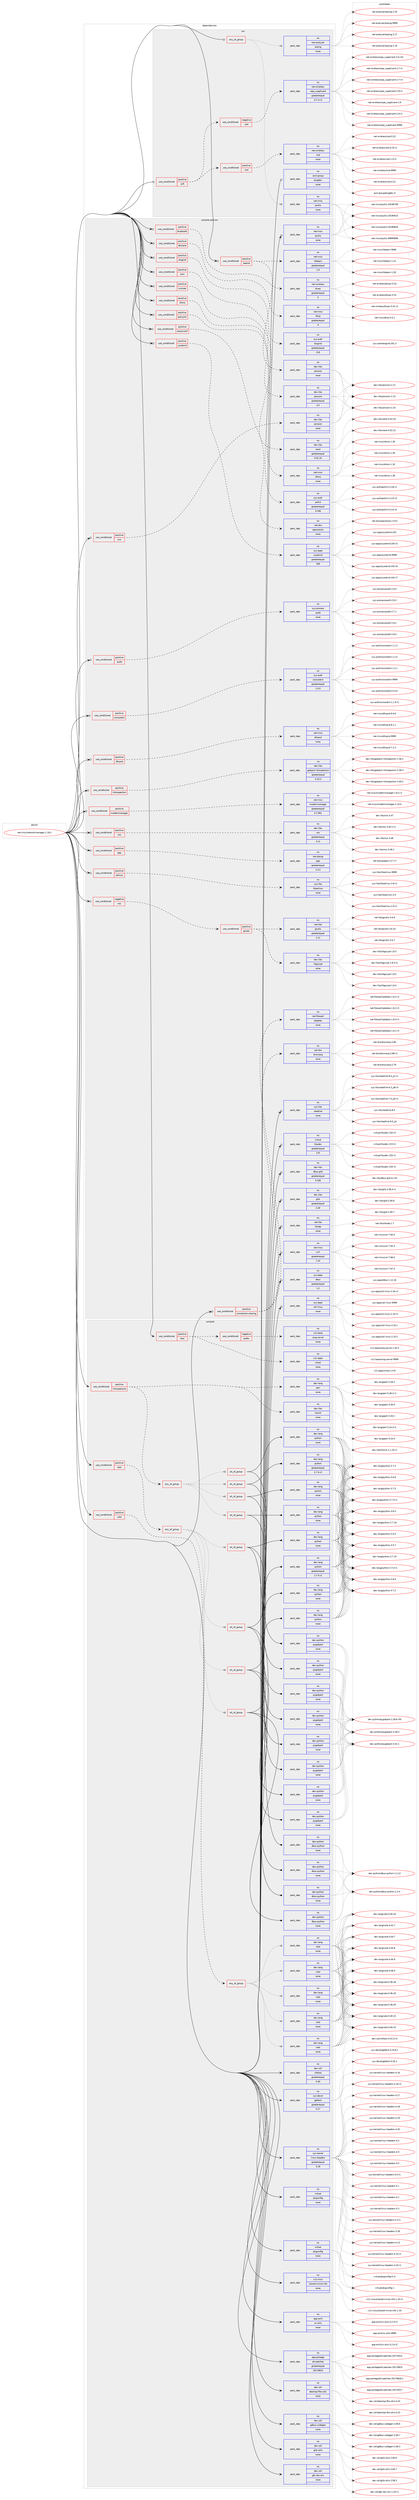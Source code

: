 digraph prolog {

# *************
# Graph options
# *************

newrank=true;
concentrate=true;
compound=true;
graph [rankdir=LR,fontname=Helvetica,fontsize=10,ranksep=1.5];#, ranksep=2.5, nodesep=0.2];
edge  [arrowhead=vee];
node  [fontname=Helvetica,fontsize=10];

# **********
# The ebuild
# **********

subgraph cluster_leftcol {
color=gray;
rank=same;
label=<<i>ebuild</i>>;
id [label="net-misc/networkmanager-1.18.2", color=red, width=4, href="../net-misc/networkmanager-1.18.2.svg"];
}

# ****************
# The dependencies
# ****************

subgraph cluster_midcol {
color=gray;
label=<<i>dependencies</i>>;
subgraph cluster_compile {
fillcolor="#eeeeee";
style=filled;
label=<<i>compile</i>>;
subgraph cond203552 {
dependency834757 [label=<<TABLE BORDER="0" CELLBORDER="1" CELLSPACING="0" CELLPADDING="4"><TR><TD ROWSPAN="3" CELLPADDING="10">use_conditional</TD></TR><TR><TD>positive</TD></TR><TR><TD>introspection</TD></TR></TABLE>>, shape=none, color=red];
subgraph any14181 {
dependency834758 [label=<<TABLE BORDER="0" CELLBORDER="1" CELLSPACING="0" CELLPADDING="4"><TR><TD CELLPADDING="10">any_of_group</TD></TR></TABLE>>, shape=none, color=red];subgraph all460 {
dependency834759 [label=<<TABLE BORDER="0" CELLBORDER="1" CELLSPACING="0" CELLPADDING="4"><TR><TD CELLPADDING="10">all_of_group</TD></TR></TABLE>>, shape=none, color=red];subgraph pack616567 {
dependency834760 [label=<<TABLE BORDER="0" CELLBORDER="1" CELLSPACING="0" CELLPADDING="4" WIDTH="220"><TR><TD ROWSPAN="6" CELLPADDING="30">pack_dep</TD></TR><TR><TD WIDTH="110">no</TD></TR><TR><TD>dev-lang</TD></TR><TR><TD>python</TD></TR><TR><TD>none</TD></TR><TR><TD></TD></TR></TABLE>>, shape=none, color=blue];
}
dependency834759:e -> dependency834760:w [weight=20,style="solid",arrowhead="inv"];
subgraph pack616568 {
dependency834761 [label=<<TABLE BORDER="0" CELLBORDER="1" CELLSPACING="0" CELLPADDING="4" WIDTH="220"><TR><TD ROWSPAN="6" CELLPADDING="30">pack_dep</TD></TR><TR><TD WIDTH="110">no</TD></TR><TR><TD>dev-python</TD></TR><TR><TD>pygobject</TD></TR><TR><TD>none</TD></TR><TR><TD></TD></TR></TABLE>>, shape=none, color=blue];
}
dependency834759:e -> dependency834761:w [weight=20,style="solid",arrowhead="inv"];
}
dependency834758:e -> dependency834759:w [weight=20,style="dotted",arrowhead="oinv"];
subgraph all461 {
dependency834762 [label=<<TABLE BORDER="0" CELLBORDER="1" CELLSPACING="0" CELLPADDING="4"><TR><TD CELLPADDING="10">all_of_group</TD></TR></TABLE>>, shape=none, color=red];subgraph pack616569 {
dependency834763 [label=<<TABLE BORDER="0" CELLBORDER="1" CELLSPACING="0" CELLPADDING="4" WIDTH="220"><TR><TD ROWSPAN="6" CELLPADDING="30">pack_dep</TD></TR><TR><TD WIDTH="110">no</TD></TR><TR><TD>dev-lang</TD></TR><TR><TD>python</TD></TR><TR><TD>none</TD></TR><TR><TD></TD></TR></TABLE>>, shape=none, color=blue];
}
dependency834762:e -> dependency834763:w [weight=20,style="solid",arrowhead="inv"];
subgraph pack616570 {
dependency834764 [label=<<TABLE BORDER="0" CELLBORDER="1" CELLSPACING="0" CELLPADDING="4" WIDTH="220"><TR><TD ROWSPAN="6" CELLPADDING="30">pack_dep</TD></TR><TR><TD WIDTH="110">no</TD></TR><TR><TD>dev-python</TD></TR><TR><TD>pygobject</TD></TR><TR><TD>none</TD></TR><TR><TD></TD></TR></TABLE>>, shape=none, color=blue];
}
dependency834762:e -> dependency834764:w [weight=20,style="solid",arrowhead="inv"];
}
dependency834758:e -> dependency834762:w [weight=20,style="dotted",arrowhead="oinv"];
subgraph all462 {
dependency834765 [label=<<TABLE BORDER="0" CELLBORDER="1" CELLSPACING="0" CELLPADDING="4"><TR><TD CELLPADDING="10">all_of_group</TD></TR></TABLE>>, shape=none, color=red];subgraph pack616571 {
dependency834766 [label=<<TABLE BORDER="0" CELLBORDER="1" CELLSPACING="0" CELLPADDING="4" WIDTH="220"><TR><TD ROWSPAN="6" CELLPADDING="30">pack_dep</TD></TR><TR><TD WIDTH="110">no</TD></TR><TR><TD>dev-lang</TD></TR><TR><TD>python</TD></TR><TR><TD>none</TD></TR><TR><TD></TD></TR></TABLE>>, shape=none, color=blue];
}
dependency834765:e -> dependency834766:w [weight=20,style="solid",arrowhead="inv"];
subgraph pack616572 {
dependency834767 [label=<<TABLE BORDER="0" CELLBORDER="1" CELLSPACING="0" CELLPADDING="4" WIDTH="220"><TR><TD ROWSPAN="6" CELLPADDING="30">pack_dep</TD></TR><TR><TD WIDTH="110">no</TD></TR><TR><TD>dev-python</TD></TR><TR><TD>pygobject</TD></TR><TR><TD>none</TD></TR><TR><TD></TD></TR></TABLE>>, shape=none, color=blue];
}
dependency834765:e -> dependency834767:w [weight=20,style="solid",arrowhead="inv"];
}
dependency834758:e -> dependency834765:w [weight=20,style="dotted",arrowhead="oinv"];
subgraph all463 {
dependency834768 [label=<<TABLE BORDER="0" CELLBORDER="1" CELLSPACING="0" CELLPADDING="4"><TR><TD CELLPADDING="10">all_of_group</TD></TR></TABLE>>, shape=none, color=red];subgraph pack616573 {
dependency834769 [label=<<TABLE BORDER="0" CELLBORDER="1" CELLSPACING="0" CELLPADDING="4" WIDTH="220"><TR><TD ROWSPAN="6" CELLPADDING="30">pack_dep</TD></TR><TR><TD WIDTH="110">no</TD></TR><TR><TD>dev-lang</TD></TR><TR><TD>python</TD></TR><TR><TD>greaterequal</TD></TR><TR><TD>2.7.5-r2</TD></TR></TABLE>>, shape=none, color=blue];
}
dependency834768:e -> dependency834769:w [weight=20,style="solid",arrowhead="inv"];
subgraph pack616574 {
dependency834770 [label=<<TABLE BORDER="0" CELLBORDER="1" CELLSPACING="0" CELLPADDING="4" WIDTH="220"><TR><TD ROWSPAN="6" CELLPADDING="30">pack_dep</TD></TR><TR><TD WIDTH="110">no</TD></TR><TR><TD>dev-python</TD></TR><TR><TD>pygobject</TD></TR><TR><TD>none</TD></TR><TR><TD></TD></TR></TABLE>>, shape=none, color=blue];
}
dependency834768:e -> dependency834770:w [weight=20,style="solid",arrowhead="inv"];
}
dependency834758:e -> dependency834768:w [weight=20,style="dotted",arrowhead="oinv"];
}
dependency834757:e -> dependency834758:w [weight=20,style="dashed",arrowhead="vee"];
subgraph pack616575 {
dependency834771 [label=<<TABLE BORDER="0" CELLBORDER="1" CELLSPACING="0" CELLPADDING="4" WIDTH="220"><TR><TD ROWSPAN="6" CELLPADDING="30">pack_dep</TD></TR><TR><TD WIDTH="110">no</TD></TR><TR><TD>dev-lang</TD></TR><TR><TD>perl</TD></TR><TR><TD>none</TD></TR><TR><TD></TD></TR></TABLE>>, shape=none, color=blue];
}
dependency834757:e -> dependency834771:w [weight=20,style="dashed",arrowhead="vee"];
subgraph pack616576 {
dependency834772 [label=<<TABLE BORDER="0" CELLBORDER="1" CELLSPACING="0" CELLPADDING="4" WIDTH="220"><TR><TD ROWSPAN="6" CELLPADDING="30">pack_dep</TD></TR><TR><TD WIDTH="110">no</TD></TR><TR><TD>dev-libs</TD></TR><TR><TD>libxslt</TD></TR><TR><TD>none</TD></TR><TR><TD></TD></TR></TABLE>>, shape=none, color=blue];
}
dependency834757:e -> dependency834772:w [weight=20,style="dashed",arrowhead="vee"];
}
id:e -> dependency834757:w [weight=20,style="solid",arrowhead="vee"];
subgraph cond203553 {
dependency834773 [label=<<TABLE BORDER="0" CELLBORDER="1" CELLSPACING="0" CELLPADDING="4"><TR><TD ROWSPAN="3" CELLPADDING="10">use_conditional</TD></TR><TR><TD>positive</TD></TR><TR><TD>test</TD></TR></TABLE>>, shape=none, color=red];
subgraph any14182 {
dependency834774 [label=<<TABLE BORDER="0" CELLBORDER="1" CELLSPACING="0" CELLPADDING="4"><TR><TD CELLPADDING="10">any_of_group</TD></TR></TABLE>>, shape=none, color=red];subgraph all464 {
dependency834775 [label=<<TABLE BORDER="0" CELLBORDER="1" CELLSPACING="0" CELLPADDING="4"><TR><TD CELLPADDING="10">all_of_group</TD></TR></TABLE>>, shape=none, color=red];subgraph pack616577 {
dependency834776 [label=<<TABLE BORDER="0" CELLBORDER="1" CELLSPACING="0" CELLPADDING="4" WIDTH="220"><TR><TD ROWSPAN="6" CELLPADDING="30">pack_dep</TD></TR><TR><TD WIDTH="110">no</TD></TR><TR><TD>dev-lang</TD></TR><TR><TD>python</TD></TR><TR><TD>none</TD></TR><TR><TD></TD></TR></TABLE>>, shape=none, color=blue];
}
dependency834775:e -> dependency834776:w [weight=20,style="solid",arrowhead="inv"];
subgraph pack616578 {
dependency834777 [label=<<TABLE BORDER="0" CELLBORDER="1" CELLSPACING="0" CELLPADDING="4" WIDTH="220"><TR><TD ROWSPAN="6" CELLPADDING="30">pack_dep</TD></TR><TR><TD WIDTH="110">no</TD></TR><TR><TD>dev-python</TD></TR><TR><TD>dbus-python</TD></TR><TR><TD>none</TD></TR><TR><TD></TD></TR></TABLE>>, shape=none, color=blue];
}
dependency834775:e -> dependency834777:w [weight=20,style="solid",arrowhead="inv"];
subgraph pack616579 {
dependency834778 [label=<<TABLE BORDER="0" CELLBORDER="1" CELLSPACING="0" CELLPADDING="4" WIDTH="220"><TR><TD ROWSPAN="6" CELLPADDING="30">pack_dep</TD></TR><TR><TD WIDTH="110">no</TD></TR><TR><TD>dev-python</TD></TR><TR><TD>pygobject</TD></TR><TR><TD>none</TD></TR><TR><TD></TD></TR></TABLE>>, shape=none, color=blue];
}
dependency834775:e -> dependency834778:w [weight=20,style="solid",arrowhead="inv"];
}
dependency834774:e -> dependency834775:w [weight=20,style="dotted",arrowhead="oinv"];
subgraph all465 {
dependency834779 [label=<<TABLE BORDER="0" CELLBORDER="1" CELLSPACING="0" CELLPADDING="4"><TR><TD CELLPADDING="10">all_of_group</TD></TR></TABLE>>, shape=none, color=red];subgraph pack616580 {
dependency834780 [label=<<TABLE BORDER="0" CELLBORDER="1" CELLSPACING="0" CELLPADDING="4" WIDTH="220"><TR><TD ROWSPAN="6" CELLPADDING="30">pack_dep</TD></TR><TR><TD WIDTH="110">no</TD></TR><TR><TD>dev-lang</TD></TR><TR><TD>python</TD></TR><TR><TD>none</TD></TR><TR><TD></TD></TR></TABLE>>, shape=none, color=blue];
}
dependency834779:e -> dependency834780:w [weight=20,style="solid",arrowhead="inv"];
subgraph pack616581 {
dependency834781 [label=<<TABLE BORDER="0" CELLBORDER="1" CELLSPACING="0" CELLPADDING="4" WIDTH="220"><TR><TD ROWSPAN="6" CELLPADDING="30">pack_dep</TD></TR><TR><TD WIDTH="110">no</TD></TR><TR><TD>dev-python</TD></TR><TR><TD>dbus-python</TD></TR><TR><TD>none</TD></TR><TR><TD></TD></TR></TABLE>>, shape=none, color=blue];
}
dependency834779:e -> dependency834781:w [weight=20,style="solid",arrowhead="inv"];
subgraph pack616582 {
dependency834782 [label=<<TABLE BORDER="0" CELLBORDER="1" CELLSPACING="0" CELLPADDING="4" WIDTH="220"><TR><TD ROWSPAN="6" CELLPADDING="30">pack_dep</TD></TR><TR><TD WIDTH="110">no</TD></TR><TR><TD>dev-python</TD></TR><TR><TD>pygobject</TD></TR><TR><TD>none</TD></TR><TR><TD></TD></TR></TABLE>>, shape=none, color=blue];
}
dependency834779:e -> dependency834782:w [weight=20,style="solid",arrowhead="inv"];
}
dependency834774:e -> dependency834779:w [weight=20,style="dotted",arrowhead="oinv"];
subgraph all466 {
dependency834783 [label=<<TABLE BORDER="0" CELLBORDER="1" CELLSPACING="0" CELLPADDING="4"><TR><TD CELLPADDING="10">all_of_group</TD></TR></TABLE>>, shape=none, color=red];subgraph pack616583 {
dependency834784 [label=<<TABLE BORDER="0" CELLBORDER="1" CELLSPACING="0" CELLPADDING="4" WIDTH="220"><TR><TD ROWSPAN="6" CELLPADDING="30">pack_dep</TD></TR><TR><TD WIDTH="110">no</TD></TR><TR><TD>dev-lang</TD></TR><TR><TD>python</TD></TR><TR><TD>none</TD></TR><TR><TD></TD></TR></TABLE>>, shape=none, color=blue];
}
dependency834783:e -> dependency834784:w [weight=20,style="solid",arrowhead="inv"];
subgraph pack616584 {
dependency834785 [label=<<TABLE BORDER="0" CELLBORDER="1" CELLSPACING="0" CELLPADDING="4" WIDTH="220"><TR><TD ROWSPAN="6" CELLPADDING="30">pack_dep</TD></TR><TR><TD WIDTH="110">no</TD></TR><TR><TD>dev-python</TD></TR><TR><TD>dbus-python</TD></TR><TR><TD>none</TD></TR><TR><TD></TD></TR></TABLE>>, shape=none, color=blue];
}
dependency834783:e -> dependency834785:w [weight=20,style="solid",arrowhead="inv"];
subgraph pack616585 {
dependency834786 [label=<<TABLE BORDER="0" CELLBORDER="1" CELLSPACING="0" CELLPADDING="4" WIDTH="220"><TR><TD ROWSPAN="6" CELLPADDING="30">pack_dep</TD></TR><TR><TD WIDTH="110">no</TD></TR><TR><TD>dev-python</TD></TR><TR><TD>pygobject</TD></TR><TR><TD>none</TD></TR><TR><TD></TD></TR></TABLE>>, shape=none, color=blue];
}
dependency834783:e -> dependency834786:w [weight=20,style="solid",arrowhead="inv"];
}
dependency834774:e -> dependency834783:w [weight=20,style="dotted",arrowhead="oinv"];
subgraph all467 {
dependency834787 [label=<<TABLE BORDER="0" CELLBORDER="1" CELLSPACING="0" CELLPADDING="4"><TR><TD CELLPADDING="10">all_of_group</TD></TR></TABLE>>, shape=none, color=red];subgraph pack616586 {
dependency834788 [label=<<TABLE BORDER="0" CELLBORDER="1" CELLSPACING="0" CELLPADDING="4" WIDTH="220"><TR><TD ROWSPAN="6" CELLPADDING="30">pack_dep</TD></TR><TR><TD WIDTH="110">no</TD></TR><TR><TD>dev-lang</TD></TR><TR><TD>python</TD></TR><TR><TD>greaterequal</TD></TR><TR><TD>2.7.5-r2</TD></TR></TABLE>>, shape=none, color=blue];
}
dependency834787:e -> dependency834788:w [weight=20,style="solid",arrowhead="inv"];
subgraph pack616587 {
dependency834789 [label=<<TABLE BORDER="0" CELLBORDER="1" CELLSPACING="0" CELLPADDING="4" WIDTH="220"><TR><TD ROWSPAN="6" CELLPADDING="30">pack_dep</TD></TR><TR><TD WIDTH="110">no</TD></TR><TR><TD>dev-python</TD></TR><TR><TD>dbus-python</TD></TR><TR><TD>none</TD></TR><TR><TD></TD></TR></TABLE>>, shape=none, color=blue];
}
dependency834787:e -> dependency834789:w [weight=20,style="solid",arrowhead="inv"];
subgraph pack616588 {
dependency834790 [label=<<TABLE BORDER="0" CELLBORDER="1" CELLSPACING="0" CELLPADDING="4" WIDTH="220"><TR><TD ROWSPAN="6" CELLPADDING="30">pack_dep</TD></TR><TR><TD WIDTH="110">no</TD></TR><TR><TD>dev-python</TD></TR><TR><TD>pygobject</TD></TR><TR><TD>none</TD></TR><TR><TD></TD></TR></TABLE>>, shape=none, color=blue];
}
dependency834787:e -> dependency834790:w [weight=20,style="solid",arrowhead="inv"];
}
dependency834774:e -> dependency834787:w [weight=20,style="dotted",arrowhead="oinv"];
}
dependency834773:e -> dependency834774:w [weight=20,style="dashed",arrowhead="vee"];
}
id:e -> dependency834773:w [weight=20,style="solid",arrowhead="vee"];
subgraph cond203554 {
dependency834791 [label=<<TABLE BORDER="0" CELLBORDER="1" CELLSPACING="0" CELLPADDING="4"><TR><TD ROWSPAN="3" CELLPADDING="10">use_conditional</TD></TR><TR><TD>positive</TD></TR><TR><TD>test</TD></TR></TABLE>>, shape=none, color=red];
subgraph cond203555 {
dependency834792 [label=<<TABLE BORDER="0" CELLBORDER="1" CELLSPACING="0" CELLPADDING="4"><TR><TD ROWSPAN="3" CELLPADDING="10">use_conditional</TD></TR><TR><TD>negative</TD></TR><TR><TD>prefix</TD></TR></TABLE>>, shape=none, color=red];
subgraph pack616589 {
dependency834793 [label=<<TABLE BORDER="0" CELLBORDER="1" CELLSPACING="0" CELLPADDING="4" WIDTH="220"><TR><TD ROWSPAN="6" CELLPADDING="30">pack_dep</TD></TR><TR><TD WIDTH="110">no</TD></TR><TR><TD>x11-base</TD></TR><TR><TD>xorg-server</TD></TR><TR><TD>none</TD></TR><TR><TD></TD></TR></TABLE>>, shape=none, color=blue];
}
dependency834792:e -> dependency834793:w [weight=20,style="dashed",arrowhead="vee"];
}
dependency834791:e -> dependency834792:w [weight=20,style="dashed",arrowhead="vee"];
subgraph pack616590 {
dependency834794 [label=<<TABLE BORDER="0" CELLBORDER="1" CELLSPACING="0" CELLPADDING="4" WIDTH="220"><TR><TD ROWSPAN="6" CELLPADDING="30">pack_dep</TD></TR><TR><TD WIDTH="110">no</TD></TR><TR><TD>x11-apps</TD></TR><TR><TD>xhost</TD></TR><TR><TD>none</TD></TR><TR><TD></TD></TR></TABLE>>, shape=none, color=blue];
}
dependency834791:e -> dependency834794:w [weight=20,style="dashed",arrowhead="vee"];
}
id:e -> dependency834791:w [weight=20,style="solid",arrowhead="vee"];
subgraph cond203556 {
dependency834795 [label=<<TABLE BORDER="0" CELLBORDER="1" CELLSPACING="0" CELLPADDING="4"><TR><TD ROWSPAN="3" CELLPADDING="10">use_conditional</TD></TR><TR><TD>positive</TD></TR><TR><TD>vala</TD></TR></TABLE>>, shape=none, color=red];
subgraph any14183 {
dependency834796 [label=<<TABLE BORDER="0" CELLBORDER="1" CELLSPACING="0" CELLPADDING="4"><TR><TD CELLPADDING="10">any_of_group</TD></TR></TABLE>>, shape=none, color=red];subgraph pack616591 {
dependency834797 [label=<<TABLE BORDER="0" CELLBORDER="1" CELLSPACING="0" CELLPADDING="4" WIDTH="220"><TR><TD ROWSPAN="6" CELLPADDING="30">pack_dep</TD></TR><TR><TD WIDTH="110">no</TD></TR><TR><TD>dev-lang</TD></TR><TR><TD>vala</TD></TR><TR><TD>none</TD></TR><TR><TD></TD></TR></TABLE>>, shape=none, color=blue];
}
dependency834796:e -> dependency834797:w [weight=20,style="dotted",arrowhead="oinv"];
subgraph pack616592 {
dependency834798 [label=<<TABLE BORDER="0" CELLBORDER="1" CELLSPACING="0" CELLPADDING="4" WIDTH="220"><TR><TD ROWSPAN="6" CELLPADDING="30">pack_dep</TD></TR><TR><TD WIDTH="110">no</TD></TR><TR><TD>dev-lang</TD></TR><TR><TD>vala</TD></TR><TR><TD>none</TD></TR><TR><TD></TD></TR></TABLE>>, shape=none, color=blue];
}
dependency834796:e -> dependency834798:w [weight=20,style="dotted",arrowhead="oinv"];
subgraph pack616593 {
dependency834799 [label=<<TABLE BORDER="0" CELLBORDER="1" CELLSPACING="0" CELLPADDING="4" WIDTH="220"><TR><TD ROWSPAN="6" CELLPADDING="30">pack_dep</TD></TR><TR><TD WIDTH="110">no</TD></TR><TR><TD>dev-lang</TD></TR><TR><TD>vala</TD></TR><TR><TD>none</TD></TR><TR><TD></TD></TR></TABLE>>, shape=none, color=blue];
}
dependency834796:e -> dependency834799:w [weight=20,style="dotted",arrowhead="oinv"];
subgraph pack616594 {
dependency834800 [label=<<TABLE BORDER="0" CELLBORDER="1" CELLSPACING="0" CELLPADDING="4" WIDTH="220"><TR><TD ROWSPAN="6" CELLPADDING="30">pack_dep</TD></TR><TR><TD WIDTH="110">no</TD></TR><TR><TD>dev-lang</TD></TR><TR><TD>vala</TD></TR><TR><TD>none</TD></TR><TR><TD></TD></TR></TABLE>>, shape=none, color=blue];
}
dependency834796:e -> dependency834800:w [weight=20,style="dotted",arrowhead="oinv"];
subgraph pack616595 {
dependency834801 [label=<<TABLE BORDER="0" CELLBORDER="1" CELLSPACING="0" CELLPADDING="4" WIDTH="220"><TR><TD ROWSPAN="6" CELLPADDING="30">pack_dep</TD></TR><TR><TD WIDTH="110">no</TD></TR><TR><TD>dev-lang</TD></TR><TR><TD>vala</TD></TR><TR><TD>none</TD></TR><TR><TD></TD></TR></TABLE>>, shape=none, color=blue];
}
dependency834796:e -> dependency834801:w [weight=20,style="dotted",arrowhead="oinv"];
}
dependency834795:e -> dependency834796:w [weight=20,style="dashed",arrowhead="vee"];
}
id:e -> dependency834795:w [weight=20,style="solid",arrowhead="vee"];
subgraph pack616596 {
dependency834802 [label=<<TABLE BORDER="0" CELLBORDER="1" CELLSPACING="0" CELLPADDING="4" WIDTH="220"><TR><TD ROWSPAN="6" CELLPADDING="30">pack_dep</TD></TR><TR><TD WIDTH="110">no</TD></TR><TR><TD>app-arch</TD></TR><TR><TD>xz-utils</TD></TR><TR><TD>none</TD></TR><TR><TD></TD></TR></TABLE>>, shape=none, color=blue];
}
id:e -> dependency834802:w [weight=20,style="solid",arrowhead="vee"];
subgraph pack616597 {
dependency834803 [label=<<TABLE BORDER="0" CELLBORDER="1" CELLSPACING="0" CELLPADDING="4" WIDTH="220"><TR><TD ROWSPAN="6" CELLPADDING="30">pack_dep</TD></TR><TR><TD WIDTH="110">no</TD></TR><TR><TD>app-portage</TD></TR><TR><TD>elt-patches</TD></TR><TR><TD>greaterequal</TD></TR><TR><TD>20170815</TD></TR></TABLE>>, shape=none, color=blue];
}
id:e -> dependency834803:w [weight=20,style="solid",arrowhead="vee"];
subgraph pack616598 {
dependency834804 [label=<<TABLE BORDER="0" CELLBORDER="1" CELLSPACING="0" CELLPADDING="4" WIDTH="220"><TR><TD ROWSPAN="6" CELLPADDING="30">pack_dep</TD></TR><TR><TD WIDTH="110">no</TD></TR><TR><TD>dev-util</TD></TR><TR><TD>desktop-file-utils</TD></TR><TR><TD>none</TD></TR><TR><TD></TD></TR></TABLE>>, shape=none, color=blue];
}
id:e -> dependency834804:w [weight=20,style="solid",arrowhead="vee"];
subgraph pack616599 {
dependency834805 [label=<<TABLE BORDER="0" CELLBORDER="1" CELLSPACING="0" CELLPADDING="4" WIDTH="220"><TR><TD ROWSPAN="6" CELLPADDING="30">pack_dep</TD></TR><TR><TD WIDTH="110">no</TD></TR><TR><TD>dev-util</TD></TR><TR><TD>gdbus-codegen</TD></TR><TR><TD>none</TD></TR><TR><TD></TD></TR></TABLE>>, shape=none, color=blue];
}
id:e -> dependency834805:w [weight=20,style="solid",arrowhead="vee"];
subgraph pack616600 {
dependency834806 [label=<<TABLE BORDER="0" CELLBORDER="1" CELLSPACING="0" CELLPADDING="4" WIDTH="220"><TR><TD ROWSPAN="6" CELLPADDING="30">pack_dep</TD></TR><TR><TD WIDTH="110">no</TD></TR><TR><TD>dev-util</TD></TR><TR><TD>glib-utils</TD></TR><TR><TD>none</TD></TR><TR><TD></TD></TR></TABLE>>, shape=none, color=blue];
}
id:e -> dependency834806:w [weight=20,style="solid",arrowhead="vee"];
subgraph pack616601 {
dependency834807 [label=<<TABLE BORDER="0" CELLBORDER="1" CELLSPACING="0" CELLPADDING="4" WIDTH="220"><TR><TD ROWSPAN="6" CELLPADDING="30">pack_dep</TD></TR><TR><TD WIDTH="110">no</TD></TR><TR><TD>dev-util</TD></TR><TR><TD>gtk-doc-am</TD></TR><TR><TD>none</TD></TR><TR><TD></TD></TR></TABLE>>, shape=none, color=blue];
}
id:e -> dependency834807:w [weight=20,style="solid",arrowhead="vee"];
subgraph pack616602 {
dependency834808 [label=<<TABLE BORDER="0" CELLBORDER="1" CELLSPACING="0" CELLPADDING="4" WIDTH="220"><TR><TD ROWSPAN="6" CELLPADDING="30">pack_dep</TD></TR><TR><TD WIDTH="110">no</TD></TR><TR><TD>dev-util</TD></TR><TR><TD>intltool</TD></TR><TR><TD>greaterequal</TD></TR><TR><TD>0.40</TD></TR></TABLE>>, shape=none, color=blue];
}
id:e -> dependency834808:w [weight=20,style="solid",arrowhead="vee"];
subgraph pack616603 {
dependency834809 [label=<<TABLE BORDER="0" CELLBORDER="1" CELLSPACING="0" CELLPADDING="4" WIDTH="220"><TR><TD ROWSPAN="6" CELLPADDING="30">pack_dep</TD></TR><TR><TD WIDTH="110">no</TD></TR><TR><TD>sys-devel</TD></TR><TR><TD>gettext</TD></TR><TR><TD>greaterequal</TD></TR><TR><TD>0.17</TD></TR></TABLE>>, shape=none, color=blue];
}
id:e -> dependency834809:w [weight=20,style="solid",arrowhead="vee"];
subgraph pack616604 {
dependency834810 [label=<<TABLE BORDER="0" CELLBORDER="1" CELLSPACING="0" CELLPADDING="4" WIDTH="220"><TR><TD ROWSPAN="6" CELLPADDING="30">pack_dep</TD></TR><TR><TD WIDTH="110">no</TD></TR><TR><TD>sys-kernel</TD></TR><TR><TD>linux-headers</TD></TR><TR><TD>greaterequal</TD></TR><TR><TD>3.18</TD></TR></TABLE>>, shape=none, color=blue];
}
id:e -> dependency834810:w [weight=20,style="solid",arrowhead="vee"];
subgraph pack616605 {
dependency834811 [label=<<TABLE BORDER="0" CELLBORDER="1" CELLSPACING="0" CELLPADDING="4" WIDTH="220"><TR><TD ROWSPAN="6" CELLPADDING="30">pack_dep</TD></TR><TR><TD WIDTH="110">no</TD></TR><TR><TD>virtual</TD></TR><TR><TD>pkgconfig</TD></TR><TR><TD>none</TD></TR><TR><TD></TD></TR></TABLE>>, shape=none, color=blue];
}
id:e -> dependency834811:w [weight=20,style="solid",arrowhead="vee"];
subgraph pack616606 {
dependency834812 [label=<<TABLE BORDER="0" CELLBORDER="1" CELLSPACING="0" CELLPADDING="4" WIDTH="220"><TR><TD ROWSPAN="6" CELLPADDING="30">pack_dep</TD></TR><TR><TD WIDTH="110">no</TD></TR><TR><TD>virtual</TD></TR><TR><TD>pkgconfig</TD></TR><TR><TD>none</TD></TR><TR><TD></TD></TR></TABLE>>, shape=none, color=blue];
}
id:e -> dependency834812:w [weight=20,style="solid",arrowhead="vee"];
subgraph pack616607 {
dependency834813 [label=<<TABLE BORDER="0" CELLBORDER="1" CELLSPACING="0" CELLPADDING="4" WIDTH="220"><TR><TD ROWSPAN="6" CELLPADDING="30">pack_dep</TD></TR><TR><TD WIDTH="110">no</TD></TR><TR><TD>x11-misc</TD></TR><TR><TD>shared-mime-info</TD></TR><TR><TD>none</TD></TR><TR><TD></TD></TR></TABLE>>, shape=none, color=blue];
}
id:e -> dependency834813:w [weight=20,style="solid",arrowhead="vee"];
}
subgraph cluster_compileandrun {
fillcolor="#eeeeee";
style=filled;
label=<<i>compile and run</i>>;
subgraph cond203557 {
dependency834814 [label=<<TABLE BORDER="0" CELLBORDER="1" CELLSPACING="0" CELLPADDING="4"><TR><TD ROWSPAN="3" CELLPADDING="10">use_conditional</TD></TR><TR><TD>negative</TD></TR><TR><TD>nss</TD></TR></TABLE>>, shape=none, color=red];
subgraph cond203558 {
dependency834815 [label=<<TABLE BORDER="0" CELLBORDER="1" CELLSPACING="0" CELLPADDING="4"><TR><TD ROWSPAN="3" CELLPADDING="10">use_conditional</TD></TR><TR><TD>positive</TD></TR><TR><TD>gnutls</TD></TR></TABLE>>, shape=none, color=red];
subgraph pack616608 {
dependency834816 [label=<<TABLE BORDER="0" CELLBORDER="1" CELLSPACING="0" CELLPADDING="4" WIDTH="220"><TR><TD ROWSPAN="6" CELLPADDING="30">pack_dep</TD></TR><TR><TD WIDTH="110">no</TD></TR><TR><TD>dev-libs</TD></TR><TR><TD>libgcrypt</TD></TR><TR><TD>none</TD></TR><TR><TD></TD></TR></TABLE>>, shape=none, color=blue];
}
dependency834815:e -> dependency834816:w [weight=20,style="dashed",arrowhead="vee"];
subgraph pack616609 {
dependency834817 [label=<<TABLE BORDER="0" CELLBORDER="1" CELLSPACING="0" CELLPADDING="4" WIDTH="220"><TR><TD ROWSPAN="6" CELLPADDING="30">pack_dep</TD></TR><TR><TD WIDTH="110">no</TD></TR><TR><TD>net-libs</TD></TR><TR><TD>gnutls</TD></TR><TR><TD>greaterequal</TD></TR><TR><TD>2.12</TD></TR></TABLE>>, shape=none, color=blue];
}
dependency834815:e -> dependency834817:w [weight=20,style="dashed",arrowhead="vee"];
}
dependency834814:e -> dependency834815:w [weight=20,style="dashed",arrowhead="vee"];
}
id:e -> dependency834814:w [weight=20,style="solid",arrowhead="odotvee"];
subgraph cond203559 {
dependency834818 [label=<<TABLE BORDER="0" CELLBORDER="1" CELLSPACING="0" CELLPADDING="4"><TR><TD ROWSPAN="3" CELLPADDING="10">use_conditional</TD></TR><TR><TD>positive</TD></TR><TR><TD>audit</TD></TR></TABLE>>, shape=none, color=red];
subgraph pack616610 {
dependency834819 [label=<<TABLE BORDER="0" CELLBORDER="1" CELLSPACING="0" CELLPADDING="4" WIDTH="220"><TR><TD ROWSPAN="6" CELLPADDING="30">pack_dep</TD></TR><TR><TD WIDTH="110">no</TD></TR><TR><TD>sys-process</TD></TR><TR><TD>audit</TD></TR><TR><TD>none</TD></TR><TR><TD></TD></TR></TABLE>>, shape=none, color=blue];
}
dependency834818:e -> dependency834819:w [weight=20,style="dashed",arrowhead="vee"];
}
id:e -> dependency834818:w [weight=20,style="solid",arrowhead="odotvee"];
subgraph cond203560 {
dependency834820 [label=<<TABLE BORDER="0" CELLBORDER="1" CELLSPACING="0" CELLPADDING="4"><TR><TD ROWSPAN="3" CELLPADDING="10">use_conditional</TD></TR><TR><TD>positive</TD></TR><TR><TD>bluetooth</TD></TR></TABLE>>, shape=none, color=red];
subgraph pack616611 {
dependency834821 [label=<<TABLE BORDER="0" CELLBORDER="1" CELLSPACING="0" CELLPADDING="4" WIDTH="220"><TR><TD ROWSPAN="6" CELLPADDING="30">pack_dep</TD></TR><TR><TD WIDTH="110">no</TD></TR><TR><TD>net-wireless</TD></TR><TR><TD>bluez</TD></TR><TR><TD>greaterequal</TD></TR><TR><TD>5</TD></TR></TABLE>>, shape=none, color=blue];
}
dependency834820:e -> dependency834821:w [weight=20,style="dashed",arrowhead="vee"];
}
id:e -> dependency834820:w [weight=20,style="solid",arrowhead="odotvee"];
subgraph cond203561 {
dependency834822 [label=<<TABLE BORDER="0" CELLBORDER="1" CELLSPACING="0" CELLPADDING="4"><TR><TD ROWSPAN="3" CELLPADDING="10">use_conditional</TD></TR><TR><TD>positive</TD></TR><TR><TD>connection-sharing</TD></TR></TABLE>>, shape=none, color=red];
subgraph pack616612 {
dependency834823 [label=<<TABLE BORDER="0" CELLBORDER="1" CELLSPACING="0" CELLPADDING="4" WIDTH="220"><TR><TD ROWSPAN="6" CELLPADDING="30">pack_dep</TD></TR><TR><TD WIDTH="110">no</TD></TR><TR><TD>net-dns</TD></TR><TR><TD>dnsmasq</TD></TR><TR><TD>none</TD></TR><TR><TD></TD></TR></TABLE>>, shape=none, color=blue];
}
dependency834822:e -> dependency834823:w [weight=20,style="dashed",arrowhead="vee"];
subgraph pack616613 {
dependency834824 [label=<<TABLE BORDER="0" CELLBORDER="1" CELLSPACING="0" CELLPADDING="4" WIDTH="220"><TR><TD ROWSPAN="6" CELLPADDING="30">pack_dep</TD></TR><TR><TD WIDTH="110">no</TD></TR><TR><TD>net-firewall</TD></TR><TR><TD>iptables</TD></TR><TR><TD>none</TD></TR><TR><TD></TD></TR></TABLE>>, shape=none, color=blue];
}
dependency834822:e -> dependency834824:w [weight=20,style="dashed",arrowhead="vee"];
}
id:e -> dependency834822:w [weight=20,style="solid",arrowhead="odotvee"];
subgraph cond203562 {
dependency834825 [label=<<TABLE BORDER="0" CELLBORDER="1" CELLSPACING="0" CELLPADDING="4"><TR><TD ROWSPAN="3" CELLPADDING="10">use_conditional</TD></TR><TR><TD>positive</TD></TR><TR><TD>consolekit</TD></TR></TABLE>>, shape=none, color=red];
subgraph pack616614 {
dependency834826 [label=<<TABLE BORDER="0" CELLBORDER="1" CELLSPACING="0" CELLPADDING="4" WIDTH="220"><TR><TD ROWSPAN="6" CELLPADDING="30">pack_dep</TD></TR><TR><TD WIDTH="110">no</TD></TR><TR><TD>sys-auth</TD></TR><TR><TD>consolekit</TD></TR><TR><TD>greaterequal</TD></TR><TR><TD>1.0.0</TD></TR></TABLE>>, shape=none, color=blue];
}
dependency834825:e -> dependency834826:w [weight=20,style="dashed",arrowhead="vee"];
}
id:e -> dependency834825:w [weight=20,style="solid",arrowhead="odotvee"];
subgraph cond203563 {
dependency834827 [label=<<TABLE BORDER="0" CELLBORDER="1" CELLSPACING="0" CELLPADDING="4"><TR><TD ROWSPAN="3" CELLPADDING="10">use_conditional</TD></TR><TR><TD>positive</TD></TR><TR><TD>dhclient</TD></TR></TABLE>>, shape=none, color=red];
subgraph pack616615 {
dependency834828 [label=<<TABLE BORDER="0" CELLBORDER="1" CELLSPACING="0" CELLPADDING="4" WIDTH="220"><TR><TD ROWSPAN="6" CELLPADDING="30">pack_dep</TD></TR><TR><TD WIDTH="110">no</TD></TR><TR><TD>net-misc</TD></TR><TR><TD>dhcp</TD></TR><TR><TD>greaterequal</TD></TR><TR><TD>4</TD></TR></TABLE>>, shape=none, color=blue];
}
dependency834827:e -> dependency834828:w [weight=20,style="dashed",arrowhead="vee"];
}
id:e -> dependency834827:w [weight=20,style="solid",arrowhead="odotvee"];
subgraph cond203564 {
dependency834829 [label=<<TABLE BORDER="0" CELLBORDER="1" CELLSPACING="0" CELLPADDING="4"><TR><TD ROWSPAN="3" CELLPADDING="10">use_conditional</TD></TR><TR><TD>positive</TD></TR><TR><TD>dhcpcd</TD></TR></TABLE>>, shape=none, color=red];
subgraph pack616616 {
dependency834830 [label=<<TABLE BORDER="0" CELLBORDER="1" CELLSPACING="0" CELLPADDING="4" WIDTH="220"><TR><TD ROWSPAN="6" CELLPADDING="30">pack_dep</TD></TR><TR><TD WIDTH="110">no</TD></TR><TR><TD>net-misc</TD></TR><TR><TD>dhcpcd</TD></TR><TR><TD>none</TD></TR><TR><TD></TD></TR></TABLE>>, shape=none, color=blue];
}
dependency834829:e -> dependency834830:w [weight=20,style="dashed",arrowhead="vee"];
}
id:e -> dependency834829:w [weight=20,style="solid",arrowhead="odotvee"];
subgraph cond203565 {
dependency834831 [label=<<TABLE BORDER="0" CELLBORDER="1" CELLSPACING="0" CELLPADDING="4"><TR><TD ROWSPAN="3" CELLPADDING="10">use_conditional</TD></TR><TR><TD>positive</TD></TR><TR><TD>elogind</TD></TR></TABLE>>, shape=none, color=red];
subgraph pack616617 {
dependency834832 [label=<<TABLE BORDER="0" CELLBORDER="1" CELLSPACING="0" CELLPADDING="4" WIDTH="220"><TR><TD ROWSPAN="6" CELLPADDING="30">pack_dep</TD></TR><TR><TD WIDTH="110">no</TD></TR><TR><TD>sys-auth</TD></TR><TR><TD>elogind</TD></TR><TR><TD>greaterequal</TD></TR><TR><TD>219</TD></TR></TABLE>>, shape=none, color=blue];
}
dependency834831:e -> dependency834832:w [weight=20,style="dashed",arrowhead="vee"];
}
id:e -> dependency834831:w [weight=20,style="solid",arrowhead="odotvee"];
subgraph cond203566 {
dependency834833 [label=<<TABLE BORDER="0" CELLBORDER="1" CELLSPACING="0" CELLPADDING="4"><TR><TD ROWSPAN="3" CELLPADDING="10">use_conditional</TD></TR><TR><TD>positive</TD></TR><TR><TD>introspection</TD></TR></TABLE>>, shape=none, color=red];
subgraph pack616618 {
dependency834834 [label=<<TABLE BORDER="0" CELLBORDER="1" CELLSPACING="0" CELLPADDING="4" WIDTH="220"><TR><TD ROWSPAN="6" CELLPADDING="30">pack_dep</TD></TR><TR><TD WIDTH="110">no</TD></TR><TR><TD>dev-libs</TD></TR><TR><TD>gobject-introspection</TD></TR><TR><TD>greaterequal</TD></TR><TR><TD>0.10.3</TD></TR></TABLE>>, shape=none, color=blue];
}
dependency834833:e -> dependency834834:w [weight=20,style="dashed",arrowhead="vee"];
}
id:e -> dependency834833:w [weight=20,style="solid",arrowhead="odotvee"];
subgraph cond203567 {
dependency834835 [label=<<TABLE BORDER="0" CELLBORDER="1" CELLSPACING="0" CELLPADDING="4"><TR><TD ROWSPAN="3" CELLPADDING="10">use_conditional</TD></TR><TR><TD>positive</TD></TR><TR><TD>json</TD></TR></TABLE>>, shape=none, color=red];
subgraph pack616619 {
dependency834836 [label=<<TABLE BORDER="0" CELLBORDER="1" CELLSPACING="0" CELLPADDING="4" WIDTH="220"><TR><TD ROWSPAN="6" CELLPADDING="30">pack_dep</TD></TR><TR><TD WIDTH="110">no</TD></TR><TR><TD>dev-libs</TD></TR><TR><TD>jansson</TD></TR><TR><TD>greaterequal</TD></TR><TR><TD>2.5</TD></TR></TABLE>>, shape=none, color=blue];
}
dependency834835:e -> dependency834836:w [weight=20,style="dashed",arrowhead="vee"];
}
id:e -> dependency834835:w [weight=20,style="solid",arrowhead="odotvee"];
subgraph cond203568 {
dependency834837 [label=<<TABLE BORDER="0" CELLBORDER="1" CELLSPACING="0" CELLPADDING="4"><TR><TD ROWSPAN="3" CELLPADDING="10">use_conditional</TD></TR><TR><TD>positive</TD></TR><TR><TD>modemmanager</TD></TR></TABLE>>, shape=none, color=red];
subgraph pack616620 {
dependency834838 [label=<<TABLE BORDER="0" CELLBORDER="1" CELLSPACING="0" CELLPADDING="4" WIDTH="220"><TR><TD ROWSPAN="6" CELLPADDING="30">pack_dep</TD></TR><TR><TD WIDTH="110">no</TD></TR><TR><TD>net-misc</TD></TR><TR><TD>modemmanager</TD></TR><TR><TD>greaterequal</TD></TR><TR><TD>0.7.991</TD></TR></TABLE>>, shape=none, color=blue];
}
dependency834837:e -> dependency834838:w [weight=20,style="dashed",arrowhead="vee"];
}
id:e -> dependency834837:w [weight=20,style="solid",arrowhead="odotvee"];
subgraph cond203569 {
dependency834839 [label=<<TABLE BORDER="0" CELLBORDER="1" CELLSPACING="0" CELLPADDING="4"><TR><TD ROWSPAN="3" CELLPADDING="10">use_conditional</TD></TR><TR><TD>positive</TD></TR><TR><TD>ncurses</TD></TR></TABLE>>, shape=none, color=red];
subgraph pack616621 {
dependency834840 [label=<<TABLE BORDER="0" CELLBORDER="1" CELLSPACING="0" CELLPADDING="4" WIDTH="220"><TR><TD ROWSPAN="6" CELLPADDING="30">pack_dep</TD></TR><TR><TD WIDTH="110">no</TD></TR><TR><TD>dev-libs</TD></TR><TR><TD>newt</TD></TR><TR><TD>greaterequal</TD></TR><TR><TD>0.52.15</TD></TR></TABLE>>, shape=none, color=blue];
}
dependency834839:e -> dependency834840:w [weight=20,style="dashed",arrowhead="vee"];
}
id:e -> dependency834839:w [weight=20,style="solid",arrowhead="odotvee"];
subgraph cond203570 {
dependency834841 [label=<<TABLE BORDER="0" CELLBORDER="1" CELLSPACING="0" CELLPADDING="4"><TR><TD ROWSPAN="3" CELLPADDING="10">use_conditional</TD></TR><TR><TD>positive</TD></TR><TR><TD>nss</TD></TR></TABLE>>, shape=none, color=red];
subgraph pack616622 {
dependency834842 [label=<<TABLE BORDER="0" CELLBORDER="1" CELLSPACING="0" CELLPADDING="4" WIDTH="220"><TR><TD ROWSPAN="6" CELLPADDING="30">pack_dep</TD></TR><TR><TD WIDTH="110">no</TD></TR><TR><TD>dev-libs</TD></TR><TR><TD>nss</TD></TR><TR><TD>greaterequal</TD></TR><TR><TD>3.11</TD></TR></TABLE>>, shape=none, color=blue];
}
dependency834841:e -> dependency834842:w [weight=20,style="dashed",arrowhead="vee"];
}
id:e -> dependency834841:w [weight=20,style="solid",arrowhead="odotvee"];
subgraph cond203571 {
dependency834843 [label=<<TABLE BORDER="0" CELLBORDER="1" CELLSPACING="0" CELLPADDING="4"><TR><TD ROWSPAN="3" CELLPADDING="10">use_conditional</TD></TR><TR><TD>positive</TD></TR><TR><TD>ofono</TD></TR></TABLE>>, shape=none, color=red];
subgraph pack616623 {
dependency834844 [label=<<TABLE BORDER="0" CELLBORDER="1" CELLSPACING="0" CELLPADDING="4" WIDTH="220"><TR><TD ROWSPAN="6" CELLPADDING="30">pack_dep</TD></TR><TR><TD WIDTH="110">no</TD></TR><TR><TD>net-misc</TD></TR><TR><TD>ofono</TD></TR><TR><TD>none</TD></TR><TR><TD></TD></TR></TABLE>>, shape=none, color=blue];
}
dependency834843:e -> dependency834844:w [weight=20,style="dashed",arrowhead="vee"];
}
id:e -> dependency834843:w [weight=20,style="solid",arrowhead="odotvee"];
subgraph cond203572 {
dependency834845 [label=<<TABLE BORDER="0" CELLBORDER="1" CELLSPACING="0" CELLPADDING="4"><TR><TD ROWSPAN="3" CELLPADDING="10">use_conditional</TD></TR><TR><TD>positive</TD></TR><TR><TD>ovs</TD></TR></TABLE>>, shape=none, color=red];
subgraph pack616624 {
dependency834846 [label=<<TABLE BORDER="0" CELLBORDER="1" CELLSPACING="0" CELLPADDING="4" WIDTH="220"><TR><TD ROWSPAN="6" CELLPADDING="30">pack_dep</TD></TR><TR><TD WIDTH="110">no</TD></TR><TR><TD>dev-libs</TD></TR><TR><TD>jansson</TD></TR><TR><TD>none</TD></TR><TR><TD></TD></TR></TABLE>>, shape=none, color=blue];
}
dependency834845:e -> dependency834846:w [weight=20,style="dashed",arrowhead="vee"];
}
id:e -> dependency834845:w [weight=20,style="solid",arrowhead="odotvee"];
subgraph cond203573 {
dependency834847 [label=<<TABLE BORDER="0" CELLBORDER="1" CELLSPACING="0" CELLPADDING="4"><TR><TD ROWSPAN="3" CELLPADDING="10">use_conditional</TD></TR><TR><TD>positive</TD></TR><TR><TD>policykit</TD></TR></TABLE>>, shape=none, color=red];
subgraph pack616625 {
dependency834848 [label=<<TABLE BORDER="0" CELLBORDER="1" CELLSPACING="0" CELLPADDING="4" WIDTH="220"><TR><TD ROWSPAN="6" CELLPADDING="30">pack_dep</TD></TR><TR><TD WIDTH="110">no</TD></TR><TR><TD>sys-auth</TD></TR><TR><TD>polkit</TD></TR><TR><TD>greaterequal</TD></TR><TR><TD>0.106</TD></TR></TABLE>>, shape=none, color=blue];
}
dependency834847:e -> dependency834848:w [weight=20,style="dashed",arrowhead="vee"];
}
id:e -> dependency834847:w [weight=20,style="solid",arrowhead="odotvee"];
subgraph cond203574 {
dependency834849 [label=<<TABLE BORDER="0" CELLBORDER="1" CELLSPACING="0" CELLPADDING="4"><TR><TD ROWSPAN="3" CELLPADDING="10">use_conditional</TD></TR><TR><TD>positive</TD></TR><TR><TD>ppp</TD></TR></TABLE>>, shape=none, color=red];
subgraph pack616626 {
dependency834850 [label=<<TABLE BORDER="0" CELLBORDER="1" CELLSPACING="0" CELLPADDING="4" WIDTH="220"><TR><TD ROWSPAN="6" CELLPADDING="30">pack_dep</TD></TR><TR><TD WIDTH="110">no</TD></TR><TR><TD>net-dialup</TD></TR><TR><TD>ppp</TD></TR><TR><TD>greaterequal</TD></TR><TR><TD>2.4.5</TD></TR></TABLE>>, shape=none, color=blue];
}
dependency834849:e -> dependency834850:w [weight=20,style="dashed",arrowhead="vee"];
}
id:e -> dependency834849:w [weight=20,style="solid",arrowhead="odotvee"];
subgraph cond203575 {
dependency834851 [label=<<TABLE BORDER="0" CELLBORDER="1" CELLSPACING="0" CELLPADDING="4"><TR><TD ROWSPAN="3" CELLPADDING="10">use_conditional</TD></TR><TR><TD>positive</TD></TR><TR><TD>resolvconf</TD></TR></TABLE>>, shape=none, color=red];
subgraph pack616627 {
dependency834852 [label=<<TABLE BORDER="0" CELLBORDER="1" CELLSPACING="0" CELLPADDING="4" WIDTH="220"><TR><TD ROWSPAN="6" CELLPADDING="30">pack_dep</TD></TR><TR><TD WIDTH="110">no</TD></TR><TR><TD>net-dns</TD></TR><TR><TD>openresolv</TD></TR><TR><TD>none</TD></TR><TR><TD></TD></TR></TABLE>>, shape=none, color=blue];
}
dependency834851:e -> dependency834852:w [weight=20,style="dashed",arrowhead="vee"];
}
id:e -> dependency834851:w [weight=20,style="solid",arrowhead="odotvee"];
subgraph cond203576 {
dependency834853 [label=<<TABLE BORDER="0" CELLBORDER="1" CELLSPACING="0" CELLPADDING="4"><TR><TD ROWSPAN="3" CELLPADDING="10">use_conditional</TD></TR><TR><TD>positive</TD></TR><TR><TD>selinux</TD></TR></TABLE>>, shape=none, color=red];
subgraph pack616628 {
dependency834854 [label=<<TABLE BORDER="0" CELLBORDER="1" CELLSPACING="0" CELLPADDING="4" WIDTH="220"><TR><TD ROWSPAN="6" CELLPADDING="30">pack_dep</TD></TR><TR><TD WIDTH="110">no</TD></TR><TR><TD>sys-libs</TD></TR><TR><TD>libselinux</TD></TR><TR><TD>none</TD></TR><TR><TD></TD></TR></TABLE>>, shape=none, color=blue];
}
dependency834853:e -> dependency834854:w [weight=20,style="dashed",arrowhead="vee"];
}
id:e -> dependency834853:w [weight=20,style="solid",arrowhead="odotvee"];
subgraph cond203577 {
dependency834855 [label=<<TABLE BORDER="0" CELLBORDER="1" CELLSPACING="0" CELLPADDING="4"><TR><TD ROWSPAN="3" CELLPADDING="10">use_conditional</TD></TR><TR><TD>positive</TD></TR><TR><TD>systemd</TD></TR></TABLE>>, shape=none, color=red];
subgraph pack616629 {
dependency834856 [label=<<TABLE BORDER="0" CELLBORDER="1" CELLSPACING="0" CELLPADDING="4" WIDTH="220"><TR><TD ROWSPAN="6" CELLPADDING="30">pack_dep</TD></TR><TR><TD WIDTH="110">no</TD></TR><TR><TD>sys-apps</TD></TR><TR><TD>systemd</TD></TR><TR><TD>greaterequal</TD></TR><TR><TD>209</TD></TR></TABLE>>, shape=none, color=blue];
}
dependency834855:e -> dependency834856:w [weight=20,style="dashed",arrowhead="vee"];
}
id:e -> dependency834855:w [weight=20,style="solid",arrowhead="odotvee"];
subgraph cond203578 {
dependency834857 [label=<<TABLE BORDER="0" CELLBORDER="1" CELLSPACING="0" CELLPADDING="4"><TR><TD ROWSPAN="3" CELLPADDING="10">use_conditional</TD></TR><TR><TD>positive</TD></TR><TR><TD>teamd</TD></TR></TABLE>>, shape=none, color=red];
subgraph pack616630 {
dependency834858 [label=<<TABLE BORDER="0" CELLBORDER="1" CELLSPACING="0" CELLPADDING="4" WIDTH="220"><TR><TD ROWSPAN="6" CELLPADDING="30">pack_dep</TD></TR><TR><TD WIDTH="110">no</TD></TR><TR><TD>dev-libs</TD></TR><TR><TD>jansson</TD></TR><TR><TD>none</TD></TR><TR><TD></TD></TR></TABLE>>, shape=none, color=blue];
}
dependency834857:e -> dependency834858:w [weight=20,style="dashed",arrowhead="vee"];
subgraph pack616631 {
dependency834859 [label=<<TABLE BORDER="0" CELLBORDER="1" CELLSPACING="0" CELLPADDING="4" WIDTH="220"><TR><TD ROWSPAN="6" CELLPADDING="30">pack_dep</TD></TR><TR><TD WIDTH="110">no</TD></TR><TR><TD>net-misc</TD></TR><TR><TD>libteam</TD></TR><TR><TD>greaterequal</TD></TR><TR><TD>1.9</TD></TR></TABLE>>, shape=none, color=blue];
}
dependency834857:e -> dependency834859:w [weight=20,style="dashed",arrowhead="vee"];
}
id:e -> dependency834857:w [weight=20,style="solid",arrowhead="odotvee"];
subgraph pack616632 {
dependency834860 [label=<<TABLE BORDER="0" CELLBORDER="1" CELLSPACING="0" CELLPADDING="4" WIDTH="220"><TR><TD ROWSPAN="6" CELLPADDING="30">pack_dep</TD></TR><TR><TD WIDTH="110">no</TD></TR><TR><TD>dev-libs</TD></TR><TR><TD>dbus-glib</TD></TR><TR><TD>greaterequal</TD></TR><TR><TD>0.100</TD></TR></TABLE>>, shape=none, color=blue];
}
id:e -> dependency834860:w [weight=20,style="solid",arrowhead="odotvee"];
subgraph pack616633 {
dependency834861 [label=<<TABLE BORDER="0" CELLBORDER="1" CELLSPACING="0" CELLPADDING="4" WIDTH="220"><TR><TD ROWSPAN="6" CELLPADDING="30">pack_dep</TD></TR><TR><TD WIDTH="110">no</TD></TR><TR><TD>dev-libs</TD></TR><TR><TD>glib</TD></TR><TR><TD>greaterequal</TD></TR><TR><TD>2.40</TD></TR></TABLE>>, shape=none, color=blue];
}
id:e -> dependency834861:w [weight=20,style="solid",arrowhead="odotvee"];
subgraph pack616634 {
dependency834862 [label=<<TABLE BORDER="0" CELLBORDER="1" CELLSPACING="0" CELLPADDING="4" WIDTH="220"><TR><TD ROWSPAN="6" CELLPADDING="30">pack_dep</TD></TR><TR><TD WIDTH="110">no</TD></TR><TR><TD>net-libs</TD></TR><TR><TD>libndp</TD></TR><TR><TD>none</TD></TR><TR><TD></TD></TR></TABLE>>, shape=none, color=blue];
}
id:e -> dependency834862:w [weight=20,style="solid",arrowhead="odotvee"];
subgraph pack616635 {
dependency834863 [label=<<TABLE BORDER="0" CELLBORDER="1" CELLSPACING="0" CELLPADDING="4" WIDTH="220"><TR><TD ROWSPAN="6" CELLPADDING="30">pack_dep</TD></TR><TR><TD WIDTH="110">no</TD></TR><TR><TD>net-misc</TD></TR><TR><TD>curl</TD></TR><TR><TD>greaterequal</TD></TR><TR><TD>7.24</TD></TR></TABLE>>, shape=none, color=blue];
}
id:e -> dependency834863:w [weight=20,style="solid",arrowhead="odotvee"];
subgraph pack616636 {
dependency834864 [label=<<TABLE BORDER="0" CELLBORDER="1" CELLSPACING="0" CELLPADDING="4" WIDTH="220"><TR><TD ROWSPAN="6" CELLPADDING="30">pack_dep</TD></TR><TR><TD WIDTH="110">no</TD></TR><TR><TD>net-misc</TD></TR><TR><TD>iputils</TD></TR><TR><TD>none</TD></TR><TR><TD></TD></TR></TABLE>>, shape=none, color=blue];
}
id:e -> dependency834864:w [weight=20,style="solid",arrowhead="odotvee"];
subgraph pack616637 {
dependency834865 [label=<<TABLE BORDER="0" CELLBORDER="1" CELLSPACING="0" CELLPADDING="4" WIDTH="220"><TR><TD ROWSPAN="6" CELLPADDING="30">pack_dep</TD></TR><TR><TD WIDTH="110">no</TD></TR><TR><TD>sys-apps</TD></TR><TR><TD>dbus</TD></TR><TR><TD>greaterequal</TD></TR><TR><TD>1.2</TD></TR></TABLE>>, shape=none, color=blue];
}
id:e -> dependency834865:w [weight=20,style="solid",arrowhead="odotvee"];
subgraph pack616638 {
dependency834866 [label=<<TABLE BORDER="0" CELLBORDER="1" CELLSPACING="0" CELLPADDING="4" WIDTH="220"><TR><TD ROWSPAN="6" CELLPADDING="30">pack_dep</TD></TR><TR><TD WIDTH="110">no</TD></TR><TR><TD>sys-apps</TD></TR><TR><TD>util-linux</TD></TR><TR><TD>none</TD></TR><TR><TD></TD></TR></TABLE>>, shape=none, color=blue];
}
id:e -> dependency834866:w [weight=20,style="solid",arrowhead="odotvee"];
subgraph pack616639 {
dependency834867 [label=<<TABLE BORDER="0" CELLBORDER="1" CELLSPACING="0" CELLPADDING="4" WIDTH="220"><TR><TD ROWSPAN="6" CELLPADDING="30">pack_dep</TD></TR><TR><TD WIDTH="110">no</TD></TR><TR><TD>sys-libs</TD></TR><TR><TD>readline</TD></TR><TR><TD>none</TD></TR><TR><TD></TD></TR></TABLE>>, shape=none, color=blue];
}
id:e -> dependency834867:w [weight=20,style="solid",arrowhead="odotvee"];
subgraph pack616640 {
dependency834868 [label=<<TABLE BORDER="0" CELLBORDER="1" CELLSPACING="0" CELLPADDING="4" WIDTH="220"><TR><TD ROWSPAN="6" CELLPADDING="30">pack_dep</TD></TR><TR><TD WIDTH="110">no</TD></TR><TR><TD>virtual</TD></TR><TR><TD>libudev</TD></TR><TR><TD>greaterequal</TD></TR><TR><TD>175</TD></TR></TABLE>>, shape=none, color=blue];
}
id:e -> dependency834868:w [weight=20,style="solid",arrowhead="odotvee"];
}
subgraph cluster_run {
fillcolor="#eeeeee";
style=filled;
label=<<i>run</i>>;
subgraph any14184 {
dependency834869 [label=<<TABLE BORDER="0" CELLBORDER="1" CELLSPACING="0" CELLPADDING="4"><TR><TD CELLPADDING="10">any_of_group</TD></TR></TABLE>>, shape=none, color=red];subgraph pack616641 {
dependency834870 [label=<<TABLE BORDER="0" CELLBORDER="1" CELLSPACING="0" CELLPADDING="4" WIDTH="220"><TR><TD ROWSPAN="6" CELLPADDING="30">pack_dep</TD></TR><TR><TD WIDTH="110">no</TD></TR><TR><TD>net-misc</TD></TR><TR><TD>iputils</TD></TR><TR><TD>none</TD></TR><TR><TD></TD></TR></TABLE>>, shape=none, color=blue];
}
dependency834869:e -> dependency834870:w [weight=20,style="dotted",arrowhead="oinv"];
subgraph pack616642 {
dependency834871 [label=<<TABLE BORDER="0" CELLBORDER="1" CELLSPACING="0" CELLPADDING="4" WIDTH="220"><TR><TD ROWSPAN="6" CELLPADDING="30">pack_dep</TD></TR><TR><TD WIDTH="110">no</TD></TR><TR><TD>net-analyzer</TD></TR><TR><TD>arping</TD></TR><TR><TD>none</TD></TR><TR><TD></TD></TR></TABLE>>, shape=none, color=blue];
}
dependency834869:e -> dependency834871:w [weight=20,style="dotted",arrowhead="oinv"];
}
id:e -> dependency834869:w [weight=20,style="solid",arrowhead="odot"];
subgraph cond203579 {
dependency834872 [label=<<TABLE BORDER="0" CELLBORDER="1" CELLSPACING="0" CELLPADDING="4"><TR><TD ROWSPAN="3" CELLPADDING="10">use_conditional</TD></TR><TR><TD>positive</TD></TR><TR><TD>wifi</TD></TR></TABLE>>, shape=none, color=red];
subgraph cond203580 {
dependency834873 [label=<<TABLE BORDER="0" CELLBORDER="1" CELLSPACING="0" CELLPADDING="4"><TR><TD ROWSPAN="3" CELLPADDING="10">use_conditional</TD></TR><TR><TD>negative</TD></TR><TR><TD>iwd</TD></TR></TABLE>>, shape=none, color=red];
subgraph pack616643 {
dependency834874 [label=<<TABLE BORDER="0" CELLBORDER="1" CELLSPACING="0" CELLPADDING="4" WIDTH="220"><TR><TD ROWSPAN="6" CELLPADDING="30">pack_dep</TD></TR><TR><TD WIDTH="110">no</TD></TR><TR><TD>net-wireless</TD></TR><TR><TD>wpa_supplicant</TD></TR><TR><TD>greaterequal</TD></TR><TR><TD>0.7.3-r3</TD></TR></TABLE>>, shape=none, color=blue];
}
dependency834873:e -> dependency834874:w [weight=20,style="dashed",arrowhead="vee"];
}
dependency834872:e -> dependency834873:w [weight=20,style="dashed",arrowhead="vee"];
subgraph cond203581 {
dependency834875 [label=<<TABLE BORDER="0" CELLBORDER="1" CELLSPACING="0" CELLPADDING="4"><TR><TD ROWSPAN="3" CELLPADDING="10">use_conditional</TD></TR><TR><TD>positive</TD></TR><TR><TD>iwd</TD></TR></TABLE>>, shape=none, color=red];
subgraph pack616644 {
dependency834876 [label=<<TABLE BORDER="0" CELLBORDER="1" CELLSPACING="0" CELLPADDING="4" WIDTH="220"><TR><TD ROWSPAN="6" CELLPADDING="30">pack_dep</TD></TR><TR><TD WIDTH="110">no</TD></TR><TR><TD>net-wireless</TD></TR><TR><TD>iwd</TD></TR><TR><TD>none</TD></TR><TR><TD></TD></TR></TABLE>>, shape=none, color=blue];
}
dependency834875:e -> dependency834876:w [weight=20,style="dashed",arrowhead="vee"];
}
dependency834872:e -> dependency834875:w [weight=20,style="dashed",arrowhead="vee"];
}
id:e -> dependency834872:w [weight=20,style="solid",arrowhead="odot"];
subgraph pack616645 {
dependency834877 [label=<<TABLE BORDER="0" CELLBORDER="1" CELLSPACING="0" CELLPADDING="4" WIDTH="220"><TR><TD ROWSPAN="6" CELLPADDING="30">pack_dep</TD></TR><TR><TD WIDTH="110">no</TD></TR><TR><TD>acct-group</TD></TR><TR><TD>plugdev</TD></TR><TR><TD>none</TD></TR><TR><TD></TD></TR></TABLE>>, shape=none, color=blue];
}
id:e -> dependency834877:w [weight=20,style="solid",arrowhead="odot"];
}
}

# **************
# The candidates
# **************

subgraph cluster_choices {
rank=same;
color=gray;
label=<<i>candidates</i>>;

subgraph choice616567 {
color=black;
nodesep=1;
choice10010111845108971101034711212111610411111045504655464953 [label="dev-lang/python-2.7.15", color=red, width=4,href="../dev-lang/python-2.7.15.svg"];
choice10010111845108971101034711212111610411111045504655464954 [label="dev-lang/python-2.7.16", color=red, width=4,href="../dev-lang/python-2.7.16.svg"];
choice100101118451089711010347112121116104111110455146534653 [label="dev-lang/python-3.5.5", color=red, width=4,href="../dev-lang/python-3.5.5.svg"];
choice100101118451089711010347112121116104111110455146534655 [label="dev-lang/python-3.5.7", color=red, width=4,href="../dev-lang/python-3.5.7.svg"];
choice100101118451089711010347112121116104111110455146544653 [label="dev-lang/python-3.6.5", color=red, width=4,href="../dev-lang/python-3.6.5.svg"];
choice100101118451089711010347112121116104111110455146544656 [label="dev-lang/python-3.6.8", color=red, width=4,href="../dev-lang/python-3.6.8.svg"];
choice100101118451089711010347112121116104111110455146544657 [label="dev-lang/python-3.6.9", color=red, width=4,href="../dev-lang/python-3.6.9.svg"];
choice100101118451089711010347112121116104111110455146554650 [label="dev-lang/python-3.7.2", color=red, width=4,href="../dev-lang/python-3.7.2.svg"];
choice100101118451089711010347112121116104111110455146554651 [label="dev-lang/python-3.7.3", color=red, width=4,href="../dev-lang/python-3.7.3.svg"];
choice1001011184510897110103471121211161041111104551465546524511449 [label="dev-lang/python-3.7.4-r1", color=red, width=4,href="../dev-lang/python-3.7.4-r1.svg"];
choice100101118451089711010347112121116104111110455146554653 [label="dev-lang/python-3.7.5", color=red, width=4,href="../dev-lang/python-3.7.5.svg"];
choice1001011184510897110103471121211161041111104551465546534511449 [label="dev-lang/python-3.7.5-r1", color=red, width=4,href="../dev-lang/python-3.7.5-r1.svg"];
dependency834760:e -> choice10010111845108971101034711212111610411111045504655464953:w [style=dotted,weight="100"];
dependency834760:e -> choice10010111845108971101034711212111610411111045504655464954:w [style=dotted,weight="100"];
dependency834760:e -> choice100101118451089711010347112121116104111110455146534653:w [style=dotted,weight="100"];
dependency834760:e -> choice100101118451089711010347112121116104111110455146534655:w [style=dotted,weight="100"];
dependency834760:e -> choice100101118451089711010347112121116104111110455146544653:w [style=dotted,weight="100"];
dependency834760:e -> choice100101118451089711010347112121116104111110455146544656:w [style=dotted,weight="100"];
dependency834760:e -> choice100101118451089711010347112121116104111110455146544657:w [style=dotted,weight="100"];
dependency834760:e -> choice100101118451089711010347112121116104111110455146554650:w [style=dotted,weight="100"];
dependency834760:e -> choice100101118451089711010347112121116104111110455146554651:w [style=dotted,weight="100"];
dependency834760:e -> choice1001011184510897110103471121211161041111104551465546524511449:w [style=dotted,weight="100"];
dependency834760:e -> choice100101118451089711010347112121116104111110455146554653:w [style=dotted,weight="100"];
dependency834760:e -> choice1001011184510897110103471121211161041111104551465546534511449:w [style=dotted,weight="100"];
}
subgraph choice616568 {
color=black;
nodesep=1;
choice1001011184511212111610411111047112121103111981061019911645504650564654451145353 [label="dev-python/pygobject-2.28.6-r55", color=red, width=4,href="../dev-python/pygobject-2.28.6-r55.svg"];
choice1001011184511212111610411111047112121103111981061019911645514650564651 [label="dev-python/pygobject-3.28.3", color=red, width=4,href="../dev-python/pygobject-3.28.3.svg"];
choice1001011184511212111610411111047112121103111981061019911645514651504649 [label="dev-python/pygobject-3.32.1", color=red, width=4,href="../dev-python/pygobject-3.32.1.svg"];
dependency834761:e -> choice1001011184511212111610411111047112121103111981061019911645504650564654451145353:w [style=dotted,weight="100"];
dependency834761:e -> choice1001011184511212111610411111047112121103111981061019911645514650564651:w [style=dotted,weight="100"];
dependency834761:e -> choice1001011184511212111610411111047112121103111981061019911645514651504649:w [style=dotted,weight="100"];
}
subgraph choice616569 {
color=black;
nodesep=1;
choice10010111845108971101034711212111610411111045504655464953 [label="dev-lang/python-2.7.15", color=red, width=4,href="../dev-lang/python-2.7.15.svg"];
choice10010111845108971101034711212111610411111045504655464954 [label="dev-lang/python-2.7.16", color=red, width=4,href="../dev-lang/python-2.7.16.svg"];
choice100101118451089711010347112121116104111110455146534653 [label="dev-lang/python-3.5.5", color=red, width=4,href="../dev-lang/python-3.5.5.svg"];
choice100101118451089711010347112121116104111110455146534655 [label="dev-lang/python-3.5.7", color=red, width=4,href="../dev-lang/python-3.5.7.svg"];
choice100101118451089711010347112121116104111110455146544653 [label="dev-lang/python-3.6.5", color=red, width=4,href="../dev-lang/python-3.6.5.svg"];
choice100101118451089711010347112121116104111110455146544656 [label="dev-lang/python-3.6.8", color=red, width=4,href="../dev-lang/python-3.6.8.svg"];
choice100101118451089711010347112121116104111110455146544657 [label="dev-lang/python-3.6.9", color=red, width=4,href="../dev-lang/python-3.6.9.svg"];
choice100101118451089711010347112121116104111110455146554650 [label="dev-lang/python-3.7.2", color=red, width=4,href="../dev-lang/python-3.7.2.svg"];
choice100101118451089711010347112121116104111110455146554651 [label="dev-lang/python-3.7.3", color=red, width=4,href="../dev-lang/python-3.7.3.svg"];
choice1001011184510897110103471121211161041111104551465546524511449 [label="dev-lang/python-3.7.4-r1", color=red, width=4,href="../dev-lang/python-3.7.4-r1.svg"];
choice100101118451089711010347112121116104111110455146554653 [label="dev-lang/python-3.7.5", color=red, width=4,href="../dev-lang/python-3.7.5.svg"];
choice1001011184510897110103471121211161041111104551465546534511449 [label="dev-lang/python-3.7.5-r1", color=red, width=4,href="../dev-lang/python-3.7.5-r1.svg"];
dependency834763:e -> choice10010111845108971101034711212111610411111045504655464953:w [style=dotted,weight="100"];
dependency834763:e -> choice10010111845108971101034711212111610411111045504655464954:w [style=dotted,weight="100"];
dependency834763:e -> choice100101118451089711010347112121116104111110455146534653:w [style=dotted,weight="100"];
dependency834763:e -> choice100101118451089711010347112121116104111110455146534655:w [style=dotted,weight="100"];
dependency834763:e -> choice100101118451089711010347112121116104111110455146544653:w [style=dotted,weight="100"];
dependency834763:e -> choice100101118451089711010347112121116104111110455146544656:w [style=dotted,weight="100"];
dependency834763:e -> choice100101118451089711010347112121116104111110455146544657:w [style=dotted,weight="100"];
dependency834763:e -> choice100101118451089711010347112121116104111110455146554650:w [style=dotted,weight="100"];
dependency834763:e -> choice100101118451089711010347112121116104111110455146554651:w [style=dotted,weight="100"];
dependency834763:e -> choice1001011184510897110103471121211161041111104551465546524511449:w [style=dotted,weight="100"];
dependency834763:e -> choice100101118451089711010347112121116104111110455146554653:w [style=dotted,weight="100"];
dependency834763:e -> choice1001011184510897110103471121211161041111104551465546534511449:w [style=dotted,weight="100"];
}
subgraph choice616570 {
color=black;
nodesep=1;
choice1001011184511212111610411111047112121103111981061019911645504650564654451145353 [label="dev-python/pygobject-2.28.6-r55", color=red, width=4,href="../dev-python/pygobject-2.28.6-r55.svg"];
choice1001011184511212111610411111047112121103111981061019911645514650564651 [label="dev-python/pygobject-3.28.3", color=red, width=4,href="../dev-python/pygobject-3.28.3.svg"];
choice1001011184511212111610411111047112121103111981061019911645514651504649 [label="dev-python/pygobject-3.32.1", color=red, width=4,href="../dev-python/pygobject-3.32.1.svg"];
dependency834764:e -> choice1001011184511212111610411111047112121103111981061019911645504650564654451145353:w [style=dotted,weight="100"];
dependency834764:e -> choice1001011184511212111610411111047112121103111981061019911645514650564651:w [style=dotted,weight="100"];
dependency834764:e -> choice1001011184511212111610411111047112121103111981061019911645514651504649:w [style=dotted,weight="100"];
}
subgraph choice616571 {
color=black;
nodesep=1;
choice10010111845108971101034711212111610411111045504655464953 [label="dev-lang/python-2.7.15", color=red, width=4,href="../dev-lang/python-2.7.15.svg"];
choice10010111845108971101034711212111610411111045504655464954 [label="dev-lang/python-2.7.16", color=red, width=4,href="../dev-lang/python-2.7.16.svg"];
choice100101118451089711010347112121116104111110455146534653 [label="dev-lang/python-3.5.5", color=red, width=4,href="../dev-lang/python-3.5.5.svg"];
choice100101118451089711010347112121116104111110455146534655 [label="dev-lang/python-3.5.7", color=red, width=4,href="../dev-lang/python-3.5.7.svg"];
choice100101118451089711010347112121116104111110455146544653 [label="dev-lang/python-3.6.5", color=red, width=4,href="../dev-lang/python-3.6.5.svg"];
choice100101118451089711010347112121116104111110455146544656 [label="dev-lang/python-3.6.8", color=red, width=4,href="../dev-lang/python-3.6.8.svg"];
choice100101118451089711010347112121116104111110455146544657 [label="dev-lang/python-3.6.9", color=red, width=4,href="../dev-lang/python-3.6.9.svg"];
choice100101118451089711010347112121116104111110455146554650 [label="dev-lang/python-3.7.2", color=red, width=4,href="../dev-lang/python-3.7.2.svg"];
choice100101118451089711010347112121116104111110455146554651 [label="dev-lang/python-3.7.3", color=red, width=4,href="../dev-lang/python-3.7.3.svg"];
choice1001011184510897110103471121211161041111104551465546524511449 [label="dev-lang/python-3.7.4-r1", color=red, width=4,href="../dev-lang/python-3.7.4-r1.svg"];
choice100101118451089711010347112121116104111110455146554653 [label="dev-lang/python-3.7.5", color=red, width=4,href="../dev-lang/python-3.7.5.svg"];
choice1001011184510897110103471121211161041111104551465546534511449 [label="dev-lang/python-3.7.5-r1", color=red, width=4,href="../dev-lang/python-3.7.5-r1.svg"];
dependency834766:e -> choice10010111845108971101034711212111610411111045504655464953:w [style=dotted,weight="100"];
dependency834766:e -> choice10010111845108971101034711212111610411111045504655464954:w [style=dotted,weight="100"];
dependency834766:e -> choice100101118451089711010347112121116104111110455146534653:w [style=dotted,weight="100"];
dependency834766:e -> choice100101118451089711010347112121116104111110455146534655:w [style=dotted,weight="100"];
dependency834766:e -> choice100101118451089711010347112121116104111110455146544653:w [style=dotted,weight="100"];
dependency834766:e -> choice100101118451089711010347112121116104111110455146544656:w [style=dotted,weight="100"];
dependency834766:e -> choice100101118451089711010347112121116104111110455146544657:w [style=dotted,weight="100"];
dependency834766:e -> choice100101118451089711010347112121116104111110455146554650:w [style=dotted,weight="100"];
dependency834766:e -> choice100101118451089711010347112121116104111110455146554651:w [style=dotted,weight="100"];
dependency834766:e -> choice1001011184510897110103471121211161041111104551465546524511449:w [style=dotted,weight="100"];
dependency834766:e -> choice100101118451089711010347112121116104111110455146554653:w [style=dotted,weight="100"];
dependency834766:e -> choice1001011184510897110103471121211161041111104551465546534511449:w [style=dotted,weight="100"];
}
subgraph choice616572 {
color=black;
nodesep=1;
choice1001011184511212111610411111047112121103111981061019911645504650564654451145353 [label="dev-python/pygobject-2.28.6-r55", color=red, width=4,href="../dev-python/pygobject-2.28.6-r55.svg"];
choice1001011184511212111610411111047112121103111981061019911645514650564651 [label="dev-python/pygobject-3.28.3", color=red, width=4,href="../dev-python/pygobject-3.28.3.svg"];
choice1001011184511212111610411111047112121103111981061019911645514651504649 [label="dev-python/pygobject-3.32.1", color=red, width=4,href="../dev-python/pygobject-3.32.1.svg"];
dependency834767:e -> choice1001011184511212111610411111047112121103111981061019911645504650564654451145353:w [style=dotted,weight="100"];
dependency834767:e -> choice1001011184511212111610411111047112121103111981061019911645514650564651:w [style=dotted,weight="100"];
dependency834767:e -> choice1001011184511212111610411111047112121103111981061019911645514651504649:w [style=dotted,weight="100"];
}
subgraph choice616573 {
color=black;
nodesep=1;
choice10010111845108971101034711212111610411111045504655464953 [label="dev-lang/python-2.7.15", color=red, width=4,href="../dev-lang/python-2.7.15.svg"];
choice10010111845108971101034711212111610411111045504655464954 [label="dev-lang/python-2.7.16", color=red, width=4,href="../dev-lang/python-2.7.16.svg"];
choice100101118451089711010347112121116104111110455146534653 [label="dev-lang/python-3.5.5", color=red, width=4,href="../dev-lang/python-3.5.5.svg"];
choice100101118451089711010347112121116104111110455146534655 [label="dev-lang/python-3.5.7", color=red, width=4,href="../dev-lang/python-3.5.7.svg"];
choice100101118451089711010347112121116104111110455146544653 [label="dev-lang/python-3.6.5", color=red, width=4,href="../dev-lang/python-3.6.5.svg"];
choice100101118451089711010347112121116104111110455146544656 [label="dev-lang/python-3.6.8", color=red, width=4,href="../dev-lang/python-3.6.8.svg"];
choice100101118451089711010347112121116104111110455146544657 [label="dev-lang/python-3.6.9", color=red, width=4,href="../dev-lang/python-3.6.9.svg"];
choice100101118451089711010347112121116104111110455146554650 [label="dev-lang/python-3.7.2", color=red, width=4,href="../dev-lang/python-3.7.2.svg"];
choice100101118451089711010347112121116104111110455146554651 [label="dev-lang/python-3.7.3", color=red, width=4,href="../dev-lang/python-3.7.3.svg"];
choice1001011184510897110103471121211161041111104551465546524511449 [label="dev-lang/python-3.7.4-r1", color=red, width=4,href="../dev-lang/python-3.7.4-r1.svg"];
choice100101118451089711010347112121116104111110455146554653 [label="dev-lang/python-3.7.5", color=red, width=4,href="../dev-lang/python-3.7.5.svg"];
choice1001011184510897110103471121211161041111104551465546534511449 [label="dev-lang/python-3.7.5-r1", color=red, width=4,href="../dev-lang/python-3.7.5-r1.svg"];
dependency834769:e -> choice10010111845108971101034711212111610411111045504655464953:w [style=dotted,weight="100"];
dependency834769:e -> choice10010111845108971101034711212111610411111045504655464954:w [style=dotted,weight="100"];
dependency834769:e -> choice100101118451089711010347112121116104111110455146534653:w [style=dotted,weight="100"];
dependency834769:e -> choice100101118451089711010347112121116104111110455146534655:w [style=dotted,weight="100"];
dependency834769:e -> choice100101118451089711010347112121116104111110455146544653:w [style=dotted,weight="100"];
dependency834769:e -> choice100101118451089711010347112121116104111110455146544656:w [style=dotted,weight="100"];
dependency834769:e -> choice100101118451089711010347112121116104111110455146544657:w [style=dotted,weight="100"];
dependency834769:e -> choice100101118451089711010347112121116104111110455146554650:w [style=dotted,weight="100"];
dependency834769:e -> choice100101118451089711010347112121116104111110455146554651:w [style=dotted,weight="100"];
dependency834769:e -> choice1001011184510897110103471121211161041111104551465546524511449:w [style=dotted,weight="100"];
dependency834769:e -> choice100101118451089711010347112121116104111110455146554653:w [style=dotted,weight="100"];
dependency834769:e -> choice1001011184510897110103471121211161041111104551465546534511449:w [style=dotted,weight="100"];
}
subgraph choice616574 {
color=black;
nodesep=1;
choice1001011184511212111610411111047112121103111981061019911645504650564654451145353 [label="dev-python/pygobject-2.28.6-r55", color=red, width=4,href="../dev-python/pygobject-2.28.6-r55.svg"];
choice1001011184511212111610411111047112121103111981061019911645514650564651 [label="dev-python/pygobject-3.28.3", color=red, width=4,href="../dev-python/pygobject-3.28.3.svg"];
choice1001011184511212111610411111047112121103111981061019911645514651504649 [label="dev-python/pygobject-3.32.1", color=red, width=4,href="../dev-python/pygobject-3.32.1.svg"];
dependency834770:e -> choice1001011184511212111610411111047112121103111981061019911645504650564654451145353:w [style=dotted,weight="100"];
dependency834770:e -> choice1001011184511212111610411111047112121103111981061019911645514650564651:w [style=dotted,weight="100"];
dependency834770:e -> choice1001011184511212111610411111047112121103111981061019911645514651504649:w [style=dotted,weight="100"];
}
subgraph choice616575 {
color=black;
nodesep=1;
choice100101118451089711010347112101114108455346505246514511449 [label="dev-lang/perl-5.24.3-r1", color=red, width=4,href="../dev-lang/perl-5.24.3-r1.svg"];
choice10010111845108971101034711210111410845534650524652 [label="dev-lang/perl-5.24.4", color=red, width=4,href="../dev-lang/perl-5.24.4.svg"];
choice10010111845108971101034711210111410845534650544650 [label="dev-lang/perl-5.26.2", color=red, width=4,href="../dev-lang/perl-5.26.2.svg"];
choice100101118451089711010347112101114108455346505646504511449 [label="dev-lang/perl-5.28.2-r1", color=red, width=4,href="../dev-lang/perl-5.28.2-r1.svg"];
choice10010111845108971101034711210111410845534651484648 [label="dev-lang/perl-5.30.0", color=red, width=4,href="../dev-lang/perl-5.30.0.svg"];
choice10010111845108971101034711210111410845534651484649 [label="dev-lang/perl-5.30.1", color=red, width=4,href="../dev-lang/perl-5.30.1.svg"];
dependency834771:e -> choice100101118451089711010347112101114108455346505246514511449:w [style=dotted,weight="100"];
dependency834771:e -> choice10010111845108971101034711210111410845534650524652:w [style=dotted,weight="100"];
dependency834771:e -> choice10010111845108971101034711210111410845534650544650:w [style=dotted,weight="100"];
dependency834771:e -> choice100101118451089711010347112101114108455346505646504511449:w [style=dotted,weight="100"];
dependency834771:e -> choice10010111845108971101034711210111410845534651484648:w [style=dotted,weight="100"];
dependency834771:e -> choice10010111845108971101034711210111410845534651484649:w [style=dotted,weight="100"];
}
subgraph choice616576 {
color=black;
nodesep=1;
choice10010111845108105981154710810598120115108116454946494651514511449 [label="dev-libs/libxslt-1.1.33-r1", color=red, width=4,href="../dev-libs/libxslt-1.1.33-r1.svg"];
dependency834772:e -> choice10010111845108105981154710810598120115108116454946494651514511449:w [style=dotted,weight="100"];
}
subgraph choice616577 {
color=black;
nodesep=1;
choice10010111845108971101034711212111610411111045504655464953 [label="dev-lang/python-2.7.15", color=red, width=4,href="../dev-lang/python-2.7.15.svg"];
choice10010111845108971101034711212111610411111045504655464954 [label="dev-lang/python-2.7.16", color=red, width=4,href="../dev-lang/python-2.7.16.svg"];
choice100101118451089711010347112121116104111110455146534653 [label="dev-lang/python-3.5.5", color=red, width=4,href="../dev-lang/python-3.5.5.svg"];
choice100101118451089711010347112121116104111110455146534655 [label="dev-lang/python-3.5.7", color=red, width=4,href="../dev-lang/python-3.5.7.svg"];
choice100101118451089711010347112121116104111110455146544653 [label="dev-lang/python-3.6.5", color=red, width=4,href="../dev-lang/python-3.6.5.svg"];
choice100101118451089711010347112121116104111110455146544656 [label="dev-lang/python-3.6.8", color=red, width=4,href="../dev-lang/python-3.6.8.svg"];
choice100101118451089711010347112121116104111110455146544657 [label="dev-lang/python-3.6.9", color=red, width=4,href="../dev-lang/python-3.6.9.svg"];
choice100101118451089711010347112121116104111110455146554650 [label="dev-lang/python-3.7.2", color=red, width=4,href="../dev-lang/python-3.7.2.svg"];
choice100101118451089711010347112121116104111110455146554651 [label="dev-lang/python-3.7.3", color=red, width=4,href="../dev-lang/python-3.7.3.svg"];
choice1001011184510897110103471121211161041111104551465546524511449 [label="dev-lang/python-3.7.4-r1", color=red, width=4,href="../dev-lang/python-3.7.4-r1.svg"];
choice100101118451089711010347112121116104111110455146554653 [label="dev-lang/python-3.7.5", color=red, width=4,href="../dev-lang/python-3.7.5.svg"];
choice1001011184510897110103471121211161041111104551465546534511449 [label="dev-lang/python-3.7.5-r1", color=red, width=4,href="../dev-lang/python-3.7.5-r1.svg"];
dependency834776:e -> choice10010111845108971101034711212111610411111045504655464953:w [style=dotted,weight="100"];
dependency834776:e -> choice10010111845108971101034711212111610411111045504655464954:w [style=dotted,weight="100"];
dependency834776:e -> choice100101118451089711010347112121116104111110455146534653:w [style=dotted,weight="100"];
dependency834776:e -> choice100101118451089711010347112121116104111110455146534655:w [style=dotted,weight="100"];
dependency834776:e -> choice100101118451089711010347112121116104111110455146544653:w [style=dotted,weight="100"];
dependency834776:e -> choice100101118451089711010347112121116104111110455146544656:w [style=dotted,weight="100"];
dependency834776:e -> choice100101118451089711010347112121116104111110455146544657:w [style=dotted,weight="100"];
dependency834776:e -> choice100101118451089711010347112121116104111110455146554650:w [style=dotted,weight="100"];
dependency834776:e -> choice100101118451089711010347112121116104111110455146554651:w [style=dotted,weight="100"];
dependency834776:e -> choice1001011184510897110103471121211161041111104551465546524511449:w [style=dotted,weight="100"];
dependency834776:e -> choice100101118451089711010347112121116104111110455146554653:w [style=dotted,weight="100"];
dependency834776:e -> choice1001011184510897110103471121211161041111104551465546534511449:w [style=dotted,weight="100"];
}
subgraph choice616578 {
color=black;
nodesep=1;
choice1001011184511212111610411111047100981171154511212111610411111045494650464950 [label="dev-python/dbus-python-1.2.12", color=red, width=4,href="../dev-python/dbus-python-1.2.12.svg"];
choice10010111845112121116104111110471009811711545112121116104111110454946504652 [label="dev-python/dbus-python-1.2.4", color=red, width=4,href="../dev-python/dbus-python-1.2.4.svg"];
dependency834777:e -> choice1001011184511212111610411111047100981171154511212111610411111045494650464950:w [style=dotted,weight="100"];
dependency834777:e -> choice10010111845112121116104111110471009811711545112121116104111110454946504652:w [style=dotted,weight="100"];
}
subgraph choice616579 {
color=black;
nodesep=1;
choice1001011184511212111610411111047112121103111981061019911645504650564654451145353 [label="dev-python/pygobject-2.28.6-r55", color=red, width=4,href="../dev-python/pygobject-2.28.6-r55.svg"];
choice1001011184511212111610411111047112121103111981061019911645514650564651 [label="dev-python/pygobject-3.28.3", color=red, width=4,href="../dev-python/pygobject-3.28.3.svg"];
choice1001011184511212111610411111047112121103111981061019911645514651504649 [label="dev-python/pygobject-3.32.1", color=red, width=4,href="../dev-python/pygobject-3.32.1.svg"];
dependency834778:e -> choice1001011184511212111610411111047112121103111981061019911645504650564654451145353:w [style=dotted,weight="100"];
dependency834778:e -> choice1001011184511212111610411111047112121103111981061019911645514650564651:w [style=dotted,weight="100"];
dependency834778:e -> choice1001011184511212111610411111047112121103111981061019911645514651504649:w [style=dotted,weight="100"];
}
subgraph choice616580 {
color=black;
nodesep=1;
choice10010111845108971101034711212111610411111045504655464953 [label="dev-lang/python-2.7.15", color=red, width=4,href="../dev-lang/python-2.7.15.svg"];
choice10010111845108971101034711212111610411111045504655464954 [label="dev-lang/python-2.7.16", color=red, width=4,href="../dev-lang/python-2.7.16.svg"];
choice100101118451089711010347112121116104111110455146534653 [label="dev-lang/python-3.5.5", color=red, width=4,href="../dev-lang/python-3.5.5.svg"];
choice100101118451089711010347112121116104111110455146534655 [label="dev-lang/python-3.5.7", color=red, width=4,href="../dev-lang/python-3.5.7.svg"];
choice100101118451089711010347112121116104111110455146544653 [label="dev-lang/python-3.6.5", color=red, width=4,href="../dev-lang/python-3.6.5.svg"];
choice100101118451089711010347112121116104111110455146544656 [label="dev-lang/python-3.6.8", color=red, width=4,href="../dev-lang/python-3.6.8.svg"];
choice100101118451089711010347112121116104111110455146544657 [label="dev-lang/python-3.6.9", color=red, width=4,href="../dev-lang/python-3.6.9.svg"];
choice100101118451089711010347112121116104111110455146554650 [label="dev-lang/python-3.7.2", color=red, width=4,href="../dev-lang/python-3.7.2.svg"];
choice100101118451089711010347112121116104111110455146554651 [label="dev-lang/python-3.7.3", color=red, width=4,href="../dev-lang/python-3.7.3.svg"];
choice1001011184510897110103471121211161041111104551465546524511449 [label="dev-lang/python-3.7.4-r1", color=red, width=4,href="../dev-lang/python-3.7.4-r1.svg"];
choice100101118451089711010347112121116104111110455146554653 [label="dev-lang/python-3.7.5", color=red, width=4,href="../dev-lang/python-3.7.5.svg"];
choice1001011184510897110103471121211161041111104551465546534511449 [label="dev-lang/python-3.7.5-r1", color=red, width=4,href="../dev-lang/python-3.7.5-r1.svg"];
dependency834780:e -> choice10010111845108971101034711212111610411111045504655464953:w [style=dotted,weight="100"];
dependency834780:e -> choice10010111845108971101034711212111610411111045504655464954:w [style=dotted,weight="100"];
dependency834780:e -> choice100101118451089711010347112121116104111110455146534653:w [style=dotted,weight="100"];
dependency834780:e -> choice100101118451089711010347112121116104111110455146534655:w [style=dotted,weight="100"];
dependency834780:e -> choice100101118451089711010347112121116104111110455146544653:w [style=dotted,weight="100"];
dependency834780:e -> choice100101118451089711010347112121116104111110455146544656:w [style=dotted,weight="100"];
dependency834780:e -> choice100101118451089711010347112121116104111110455146544657:w [style=dotted,weight="100"];
dependency834780:e -> choice100101118451089711010347112121116104111110455146554650:w [style=dotted,weight="100"];
dependency834780:e -> choice100101118451089711010347112121116104111110455146554651:w [style=dotted,weight="100"];
dependency834780:e -> choice1001011184510897110103471121211161041111104551465546524511449:w [style=dotted,weight="100"];
dependency834780:e -> choice100101118451089711010347112121116104111110455146554653:w [style=dotted,weight="100"];
dependency834780:e -> choice1001011184510897110103471121211161041111104551465546534511449:w [style=dotted,weight="100"];
}
subgraph choice616581 {
color=black;
nodesep=1;
choice1001011184511212111610411111047100981171154511212111610411111045494650464950 [label="dev-python/dbus-python-1.2.12", color=red, width=4,href="../dev-python/dbus-python-1.2.12.svg"];
choice10010111845112121116104111110471009811711545112121116104111110454946504652 [label="dev-python/dbus-python-1.2.4", color=red, width=4,href="../dev-python/dbus-python-1.2.4.svg"];
dependency834781:e -> choice1001011184511212111610411111047100981171154511212111610411111045494650464950:w [style=dotted,weight="100"];
dependency834781:e -> choice10010111845112121116104111110471009811711545112121116104111110454946504652:w [style=dotted,weight="100"];
}
subgraph choice616582 {
color=black;
nodesep=1;
choice1001011184511212111610411111047112121103111981061019911645504650564654451145353 [label="dev-python/pygobject-2.28.6-r55", color=red, width=4,href="../dev-python/pygobject-2.28.6-r55.svg"];
choice1001011184511212111610411111047112121103111981061019911645514650564651 [label="dev-python/pygobject-3.28.3", color=red, width=4,href="../dev-python/pygobject-3.28.3.svg"];
choice1001011184511212111610411111047112121103111981061019911645514651504649 [label="dev-python/pygobject-3.32.1", color=red, width=4,href="../dev-python/pygobject-3.32.1.svg"];
dependency834782:e -> choice1001011184511212111610411111047112121103111981061019911645504650564654451145353:w [style=dotted,weight="100"];
dependency834782:e -> choice1001011184511212111610411111047112121103111981061019911645514650564651:w [style=dotted,weight="100"];
dependency834782:e -> choice1001011184511212111610411111047112121103111981061019911645514651504649:w [style=dotted,weight="100"];
}
subgraph choice616583 {
color=black;
nodesep=1;
choice10010111845108971101034711212111610411111045504655464953 [label="dev-lang/python-2.7.15", color=red, width=4,href="../dev-lang/python-2.7.15.svg"];
choice10010111845108971101034711212111610411111045504655464954 [label="dev-lang/python-2.7.16", color=red, width=4,href="../dev-lang/python-2.7.16.svg"];
choice100101118451089711010347112121116104111110455146534653 [label="dev-lang/python-3.5.5", color=red, width=4,href="../dev-lang/python-3.5.5.svg"];
choice100101118451089711010347112121116104111110455146534655 [label="dev-lang/python-3.5.7", color=red, width=4,href="../dev-lang/python-3.5.7.svg"];
choice100101118451089711010347112121116104111110455146544653 [label="dev-lang/python-3.6.5", color=red, width=4,href="../dev-lang/python-3.6.5.svg"];
choice100101118451089711010347112121116104111110455146544656 [label="dev-lang/python-3.6.8", color=red, width=4,href="../dev-lang/python-3.6.8.svg"];
choice100101118451089711010347112121116104111110455146544657 [label="dev-lang/python-3.6.9", color=red, width=4,href="../dev-lang/python-3.6.9.svg"];
choice100101118451089711010347112121116104111110455146554650 [label="dev-lang/python-3.7.2", color=red, width=4,href="../dev-lang/python-3.7.2.svg"];
choice100101118451089711010347112121116104111110455146554651 [label="dev-lang/python-3.7.3", color=red, width=4,href="../dev-lang/python-3.7.3.svg"];
choice1001011184510897110103471121211161041111104551465546524511449 [label="dev-lang/python-3.7.4-r1", color=red, width=4,href="../dev-lang/python-3.7.4-r1.svg"];
choice100101118451089711010347112121116104111110455146554653 [label="dev-lang/python-3.7.5", color=red, width=4,href="../dev-lang/python-3.7.5.svg"];
choice1001011184510897110103471121211161041111104551465546534511449 [label="dev-lang/python-3.7.5-r1", color=red, width=4,href="../dev-lang/python-3.7.5-r1.svg"];
dependency834784:e -> choice10010111845108971101034711212111610411111045504655464953:w [style=dotted,weight="100"];
dependency834784:e -> choice10010111845108971101034711212111610411111045504655464954:w [style=dotted,weight="100"];
dependency834784:e -> choice100101118451089711010347112121116104111110455146534653:w [style=dotted,weight="100"];
dependency834784:e -> choice100101118451089711010347112121116104111110455146534655:w [style=dotted,weight="100"];
dependency834784:e -> choice100101118451089711010347112121116104111110455146544653:w [style=dotted,weight="100"];
dependency834784:e -> choice100101118451089711010347112121116104111110455146544656:w [style=dotted,weight="100"];
dependency834784:e -> choice100101118451089711010347112121116104111110455146544657:w [style=dotted,weight="100"];
dependency834784:e -> choice100101118451089711010347112121116104111110455146554650:w [style=dotted,weight="100"];
dependency834784:e -> choice100101118451089711010347112121116104111110455146554651:w [style=dotted,weight="100"];
dependency834784:e -> choice1001011184510897110103471121211161041111104551465546524511449:w [style=dotted,weight="100"];
dependency834784:e -> choice100101118451089711010347112121116104111110455146554653:w [style=dotted,weight="100"];
dependency834784:e -> choice1001011184510897110103471121211161041111104551465546534511449:w [style=dotted,weight="100"];
}
subgraph choice616584 {
color=black;
nodesep=1;
choice1001011184511212111610411111047100981171154511212111610411111045494650464950 [label="dev-python/dbus-python-1.2.12", color=red, width=4,href="../dev-python/dbus-python-1.2.12.svg"];
choice10010111845112121116104111110471009811711545112121116104111110454946504652 [label="dev-python/dbus-python-1.2.4", color=red, width=4,href="../dev-python/dbus-python-1.2.4.svg"];
dependency834785:e -> choice1001011184511212111610411111047100981171154511212111610411111045494650464950:w [style=dotted,weight="100"];
dependency834785:e -> choice10010111845112121116104111110471009811711545112121116104111110454946504652:w [style=dotted,weight="100"];
}
subgraph choice616585 {
color=black;
nodesep=1;
choice1001011184511212111610411111047112121103111981061019911645504650564654451145353 [label="dev-python/pygobject-2.28.6-r55", color=red, width=4,href="../dev-python/pygobject-2.28.6-r55.svg"];
choice1001011184511212111610411111047112121103111981061019911645514650564651 [label="dev-python/pygobject-3.28.3", color=red, width=4,href="../dev-python/pygobject-3.28.3.svg"];
choice1001011184511212111610411111047112121103111981061019911645514651504649 [label="dev-python/pygobject-3.32.1", color=red, width=4,href="../dev-python/pygobject-3.32.1.svg"];
dependency834786:e -> choice1001011184511212111610411111047112121103111981061019911645504650564654451145353:w [style=dotted,weight="100"];
dependency834786:e -> choice1001011184511212111610411111047112121103111981061019911645514650564651:w [style=dotted,weight="100"];
dependency834786:e -> choice1001011184511212111610411111047112121103111981061019911645514651504649:w [style=dotted,weight="100"];
}
subgraph choice616586 {
color=black;
nodesep=1;
choice10010111845108971101034711212111610411111045504655464953 [label="dev-lang/python-2.7.15", color=red, width=4,href="../dev-lang/python-2.7.15.svg"];
choice10010111845108971101034711212111610411111045504655464954 [label="dev-lang/python-2.7.16", color=red, width=4,href="../dev-lang/python-2.7.16.svg"];
choice100101118451089711010347112121116104111110455146534653 [label="dev-lang/python-3.5.5", color=red, width=4,href="../dev-lang/python-3.5.5.svg"];
choice100101118451089711010347112121116104111110455146534655 [label="dev-lang/python-3.5.7", color=red, width=4,href="../dev-lang/python-3.5.7.svg"];
choice100101118451089711010347112121116104111110455146544653 [label="dev-lang/python-3.6.5", color=red, width=4,href="../dev-lang/python-3.6.5.svg"];
choice100101118451089711010347112121116104111110455146544656 [label="dev-lang/python-3.6.8", color=red, width=4,href="../dev-lang/python-3.6.8.svg"];
choice100101118451089711010347112121116104111110455146544657 [label="dev-lang/python-3.6.9", color=red, width=4,href="../dev-lang/python-3.6.9.svg"];
choice100101118451089711010347112121116104111110455146554650 [label="dev-lang/python-3.7.2", color=red, width=4,href="../dev-lang/python-3.7.2.svg"];
choice100101118451089711010347112121116104111110455146554651 [label="dev-lang/python-3.7.3", color=red, width=4,href="../dev-lang/python-3.7.3.svg"];
choice1001011184510897110103471121211161041111104551465546524511449 [label="dev-lang/python-3.7.4-r1", color=red, width=4,href="../dev-lang/python-3.7.4-r1.svg"];
choice100101118451089711010347112121116104111110455146554653 [label="dev-lang/python-3.7.5", color=red, width=4,href="../dev-lang/python-3.7.5.svg"];
choice1001011184510897110103471121211161041111104551465546534511449 [label="dev-lang/python-3.7.5-r1", color=red, width=4,href="../dev-lang/python-3.7.5-r1.svg"];
dependency834788:e -> choice10010111845108971101034711212111610411111045504655464953:w [style=dotted,weight="100"];
dependency834788:e -> choice10010111845108971101034711212111610411111045504655464954:w [style=dotted,weight="100"];
dependency834788:e -> choice100101118451089711010347112121116104111110455146534653:w [style=dotted,weight="100"];
dependency834788:e -> choice100101118451089711010347112121116104111110455146534655:w [style=dotted,weight="100"];
dependency834788:e -> choice100101118451089711010347112121116104111110455146544653:w [style=dotted,weight="100"];
dependency834788:e -> choice100101118451089711010347112121116104111110455146544656:w [style=dotted,weight="100"];
dependency834788:e -> choice100101118451089711010347112121116104111110455146544657:w [style=dotted,weight="100"];
dependency834788:e -> choice100101118451089711010347112121116104111110455146554650:w [style=dotted,weight="100"];
dependency834788:e -> choice100101118451089711010347112121116104111110455146554651:w [style=dotted,weight="100"];
dependency834788:e -> choice1001011184510897110103471121211161041111104551465546524511449:w [style=dotted,weight="100"];
dependency834788:e -> choice100101118451089711010347112121116104111110455146554653:w [style=dotted,weight="100"];
dependency834788:e -> choice1001011184510897110103471121211161041111104551465546534511449:w [style=dotted,weight="100"];
}
subgraph choice616587 {
color=black;
nodesep=1;
choice1001011184511212111610411111047100981171154511212111610411111045494650464950 [label="dev-python/dbus-python-1.2.12", color=red, width=4,href="../dev-python/dbus-python-1.2.12.svg"];
choice10010111845112121116104111110471009811711545112121116104111110454946504652 [label="dev-python/dbus-python-1.2.4", color=red, width=4,href="../dev-python/dbus-python-1.2.4.svg"];
dependency834789:e -> choice1001011184511212111610411111047100981171154511212111610411111045494650464950:w [style=dotted,weight="100"];
dependency834789:e -> choice10010111845112121116104111110471009811711545112121116104111110454946504652:w [style=dotted,weight="100"];
}
subgraph choice616588 {
color=black;
nodesep=1;
choice1001011184511212111610411111047112121103111981061019911645504650564654451145353 [label="dev-python/pygobject-2.28.6-r55", color=red, width=4,href="../dev-python/pygobject-2.28.6-r55.svg"];
choice1001011184511212111610411111047112121103111981061019911645514650564651 [label="dev-python/pygobject-3.28.3", color=red, width=4,href="../dev-python/pygobject-3.28.3.svg"];
choice1001011184511212111610411111047112121103111981061019911645514651504649 [label="dev-python/pygobject-3.32.1", color=red, width=4,href="../dev-python/pygobject-3.32.1.svg"];
dependency834790:e -> choice1001011184511212111610411111047112121103111981061019911645504650564654451145353:w [style=dotted,weight="100"];
dependency834790:e -> choice1001011184511212111610411111047112121103111981061019911645514650564651:w [style=dotted,weight="100"];
dependency834790:e -> choice1001011184511212111610411111047112121103111981061019911645514651504649:w [style=dotted,weight="100"];
}
subgraph choice616589 {
color=black;
nodesep=1;
choice1204949459897115101471201111141034511510111411810111445494650484653 [label="x11-base/xorg-server-1.20.5", color=red, width=4,href="../x11-base/xorg-server-1.20.5.svg"];
choice120494945989711510147120111114103451151011141181011144557575757 [label="x11-base/xorg-server-9999", color=red, width=4,href="../x11-base/xorg-server-9999.svg"];
dependency834793:e -> choice1204949459897115101471201111141034511510111411810111445494650484653:w [style=dotted,weight="100"];
dependency834793:e -> choice120494945989711510147120111114103451151011141181011144557575757:w [style=dotted,weight="100"];
}
subgraph choice616590 {
color=black;
nodesep=1;
choice1204949459711211211547120104111115116454946484656 [label="x11-apps/xhost-1.0.8", color=red, width=4,href="../x11-apps/xhost-1.0.8.svg"];
dependency834794:e -> choice1204949459711211211547120104111115116454946484656:w [style=dotted,weight="100"];
}
subgraph choice616591 {
color=black;
nodesep=1;
choice10010111845108971101034711897108974548465154464956 [label="dev-lang/vala-0.36.18", color=red, width=4,href="../dev-lang/vala-0.36.18.svg"];
choice10010111845108971101034711897108974548465154464957 [label="dev-lang/vala-0.36.19", color=red, width=4,href="../dev-lang/vala-0.36.19.svg"];
choice10010111845108971101034711897108974548465154465048 [label="dev-lang/vala-0.36.20", color=red, width=4,href="../dev-lang/vala-0.36.20.svg"];
choice10010111845108971101034711897108974548465248464952 [label="dev-lang/vala-0.40.14", color=red, width=4,href="../dev-lang/vala-0.40.14.svg"];
choice10010111845108971101034711897108974548465248464953 [label="dev-lang/vala-0.40.15", color=red, width=4,href="../dev-lang/vala-0.40.15.svg"];
choice10010111845108971101034711897108974548465248464954 [label="dev-lang/vala-0.40.16", color=red, width=4,href="../dev-lang/vala-0.40.16.svg"];
choice100101118451089711010347118971089745484652504655 [label="dev-lang/vala-0.42.7", color=red, width=4,href="../dev-lang/vala-0.42.7.svg"];
choice100101118451089711010347118971089745484652524655 [label="dev-lang/vala-0.44.7", color=red, width=4,href="../dev-lang/vala-0.44.7.svg"];
choice100101118451089711010347118971089745484652524656 [label="dev-lang/vala-0.44.8", color=red, width=4,href="../dev-lang/vala-0.44.8.svg"];
choice100101118451089711010347118971089745484652524657 [label="dev-lang/vala-0.44.9", color=red, width=4,href="../dev-lang/vala-0.44.9.svg"];
choice100101118451089711010347118971089745484652544651 [label="dev-lang/vala-0.46.3", color=red, width=4,href="../dev-lang/vala-0.46.3.svg"];
dependency834797:e -> choice10010111845108971101034711897108974548465154464956:w [style=dotted,weight="100"];
dependency834797:e -> choice10010111845108971101034711897108974548465154464957:w [style=dotted,weight="100"];
dependency834797:e -> choice10010111845108971101034711897108974548465154465048:w [style=dotted,weight="100"];
dependency834797:e -> choice10010111845108971101034711897108974548465248464952:w [style=dotted,weight="100"];
dependency834797:e -> choice10010111845108971101034711897108974548465248464953:w [style=dotted,weight="100"];
dependency834797:e -> choice10010111845108971101034711897108974548465248464954:w [style=dotted,weight="100"];
dependency834797:e -> choice100101118451089711010347118971089745484652504655:w [style=dotted,weight="100"];
dependency834797:e -> choice100101118451089711010347118971089745484652524655:w [style=dotted,weight="100"];
dependency834797:e -> choice100101118451089711010347118971089745484652524656:w [style=dotted,weight="100"];
dependency834797:e -> choice100101118451089711010347118971089745484652524657:w [style=dotted,weight="100"];
dependency834797:e -> choice100101118451089711010347118971089745484652544651:w [style=dotted,weight="100"];
}
subgraph choice616592 {
color=black;
nodesep=1;
choice10010111845108971101034711897108974548465154464956 [label="dev-lang/vala-0.36.18", color=red, width=4,href="../dev-lang/vala-0.36.18.svg"];
choice10010111845108971101034711897108974548465154464957 [label="dev-lang/vala-0.36.19", color=red, width=4,href="../dev-lang/vala-0.36.19.svg"];
choice10010111845108971101034711897108974548465154465048 [label="dev-lang/vala-0.36.20", color=red, width=4,href="../dev-lang/vala-0.36.20.svg"];
choice10010111845108971101034711897108974548465248464952 [label="dev-lang/vala-0.40.14", color=red, width=4,href="../dev-lang/vala-0.40.14.svg"];
choice10010111845108971101034711897108974548465248464953 [label="dev-lang/vala-0.40.15", color=red, width=4,href="../dev-lang/vala-0.40.15.svg"];
choice10010111845108971101034711897108974548465248464954 [label="dev-lang/vala-0.40.16", color=red, width=4,href="../dev-lang/vala-0.40.16.svg"];
choice100101118451089711010347118971089745484652504655 [label="dev-lang/vala-0.42.7", color=red, width=4,href="../dev-lang/vala-0.42.7.svg"];
choice100101118451089711010347118971089745484652524655 [label="dev-lang/vala-0.44.7", color=red, width=4,href="../dev-lang/vala-0.44.7.svg"];
choice100101118451089711010347118971089745484652524656 [label="dev-lang/vala-0.44.8", color=red, width=4,href="../dev-lang/vala-0.44.8.svg"];
choice100101118451089711010347118971089745484652524657 [label="dev-lang/vala-0.44.9", color=red, width=4,href="../dev-lang/vala-0.44.9.svg"];
choice100101118451089711010347118971089745484652544651 [label="dev-lang/vala-0.46.3", color=red, width=4,href="../dev-lang/vala-0.46.3.svg"];
dependency834798:e -> choice10010111845108971101034711897108974548465154464956:w [style=dotted,weight="100"];
dependency834798:e -> choice10010111845108971101034711897108974548465154464957:w [style=dotted,weight="100"];
dependency834798:e -> choice10010111845108971101034711897108974548465154465048:w [style=dotted,weight="100"];
dependency834798:e -> choice10010111845108971101034711897108974548465248464952:w [style=dotted,weight="100"];
dependency834798:e -> choice10010111845108971101034711897108974548465248464953:w [style=dotted,weight="100"];
dependency834798:e -> choice10010111845108971101034711897108974548465248464954:w [style=dotted,weight="100"];
dependency834798:e -> choice100101118451089711010347118971089745484652504655:w [style=dotted,weight="100"];
dependency834798:e -> choice100101118451089711010347118971089745484652524655:w [style=dotted,weight="100"];
dependency834798:e -> choice100101118451089711010347118971089745484652524656:w [style=dotted,weight="100"];
dependency834798:e -> choice100101118451089711010347118971089745484652524657:w [style=dotted,weight="100"];
dependency834798:e -> choice100101118451089711010347118971089745484652544651:w [style=dotted,weight="100"];
}
subgraph choice616593 {
color=black;
nodesep=1;
choice10010111845108971101034711897108974548465154464956 [label="dev-lang/vala-0.36.18", color=red, width=4,href="../dev-lang/vala-0.36.18.svg"];
choice10010111845108971101034711897108974548465154464957 [label="dev-lang/vala-0.36.19", color=red, width=4,href="../dev-lang/vala-0.36.19.svg"];
choice10010111845108971101034711897108974548465154465048 [label="dev-lang/vala-0.36.20", color=red, width=4,href="../dev-lang/vala-0.36.20.svg"];
choice10010111845108971101034711897108974548465248464952 [label="dev-lang/vala-0.40.14", color=red, width=4,href="../dev-lang/vala-0.40.14.svg"];
choice10010111845108971101034711897108974548465248464953 [label="dev-lang/vala-0.40.15", color=red, width=4,href="../dev-lang/vala-0.40.15.svg"];
choice10010111845108971101034711897108974548465248464954 [label="dev-lang/vala-0.40.16", color=red, width=4,href="../dev-lang/vala-0.40.16.svg"];
choice100101118451089711010347118971089745484652504655 [label="dev-lang/vala-0.42.7", color=red, width=4,href="../dev-lang/vala-0.42.7.svg"];
choice100101118451089711010347118971089745484652524655 [label="dev-lang/vala-0.44.7", color=red, width=4,href="../dev-lang/vala-0.44.7.svg"];
choice100101118451089711010347118971089745484652524656 [label="dev-lang/vala-0.44.8", color=red, width=4,href="../dev-lang/vala-0.44.8.svg"];
choice100101118451089711010347118971089745484652524657 [label="dev-lang/vala-0.44.9", color=red, width=4,href="../dev-lang/vala-0.44.9.svg"];
choice100101118451089711010347118971089745484652544651 [label="dev-lang/vala-0.46.3", color=red, width=4,href="../dev-lang/vala-0.46.3.svg"];
dependency834799:e -> choice10010111845108971101034711897108974548465154464956:w [style=dotted,weight="100"];
dependency834799:e -> choice10010111845108971101034711897108974548465154464957:w [style=dotted,weight="100"];
dependency834799:e -> choice10010111845108971101034711897108974548465154465048:w [style=dotted,weight="100"];
dependency834799:e -> choice10010111845108971101034711897108974548465248464952:w [style=dotted,weight="100"];
dependency834799:e -> choice10010111845108971101034711897108974548465248464953:w [style=dotted,weight="100"];
dependency834799:e -> choice10010111845108971101034711897108974548465248464954:w [style=dotted,weight="100"];
dependency834799:e -> choice100101118451089711010347118971089745484652504655:w [style=dotted,weight="100"];
dependency834799:e -> choice100101118451089711010347118971089745484652524655:w [style=dotted,weight="100"];
dependency834799:e -> choice100101118451089711010347118971089745484652524656:w [style=dotted,weight="100"];
dependency834799:e -> choice100101118451089711010347118971089745484652524657:w [style=dotted,weight="100"];
dependency834799:e -> choice100101118451089711010347118971089745484652544651:w [style=dotted,weight="100"];
}
subgraph choice616594 {
color=black;
nodesep=1;
choice10010111845108971101034711897108974548465154464956 [label="dev-lang/vala-0.36.18", color=red, width=4,href="../dev-lang/vala-0.36.18.svg"];
choice10010111845108971101034711897108974548465154464957 [label="dev-lang/vala-0.36.19", color=red, width=4,href="../dev-lang/vala-0.36.19.svg"];
choice10010111845108971101034711897108974548465154465048 [label="dev-lang/vala-0.36.20", color=red, width=4,href="../dev-lang/vala-0.36.20.svg"];
choice10010111845108971101034711897108974548465248464952 [label="dev-lang/vala-0.40.14", color=red, width=4,href="../dev-lang/vala-0.40.14.svg"];
choice10010111845108971101034711897108974548465248464953 [label="dev-lang/vala-0.40.15", color=red, width=4,href="../dev-lang/vala-0.40.15.svg"];
choice10010111845108971101034711897108974548465248464954 [label="dev-lang/vala-0.40.16", color=red, width=4,href="../dev-lang/vala-0.40.16.svg"];
choice100101118451089711010347118971089745484652504655 [label="dev-lang/vala-0.42.7", color=red, width=4,href="../dev-lang/vala-0.42.7.svg"];
choice100101118451089711010347118971089745484652524655 [label="dev-lang/vala-0.44.7", color=red, width=4,href="../dev-lang/vala-0.44.7.svg"];
choice100101118451089711010347118971089745484652524656 [label="dev-lang/vala-0.44.8", color=red, width=4,href="../dev-lang/vala-0.44.8.svg"];
choice100101118451089711010347118971089745484652524657 [label="dev-lang/vala-0.44.9", color=red, width=4,href="../dev-lang/vala-0.44.9.svg"];
choice100101118451089711010347118971089745484652544651 [label="dev-lang/vala-0.46.3", color=red, width=4,href="../dev-lang/vala-0.46.3.svg"];
dependency834800:e -> choice10010111845108971101034711897108974548465154464956:w [style=dotted,weight="100"];
dependency834800:e -> choice10010111845108971101034711897108974548465154464957:w [style=dotted,weight="100"];
dependency834800:e -> choice10010111845108971101034711897108974548465154465048:w [style=dotted,weight="100"];
dependency834800:e -> choice10010111845108971101034711897108974548465248464952:w [style=dotted,weight="100"];
dependency834800:e -> choice10010111845108971101034711897108974548465248464953:w [style=dotted,weight="100"];
dependency834800:e -> choice10010111845108971101034711897108974548465248464954:w [style=dotted,weight="100"];
dependency834800:e -> choice100101118451089711010347118971089745484652504655:w [style=dotted,weight="100"];
dependency834800:e -> choice100101118451089711010347118971089745484652524655:w [style=dotted,weight="100"];
dependency834800:e -> choice100101118451089711010347118971089745484652524656:w [style=dotted,weight="100"];
dependency834800:e -> choice100101118451089711010347118971089745484652524657:w [style=dotted,weight="100"];
dependency834800:e -> choice100101118451089711010347118971089745484652544651:w [style=dotted,weight="100"];
}
subgraph choice616595 {
color=black;
nodesep=1;
choice10010111845108971101034711897108974548465154464956 [label="dev-lang/vala-0.36.18", color=red, width=4,href="../dev-lang/vala-0.36.18.svg"];
choice10010111845108971101034711897108974548465154464957 [label="dev-lang/vala-0.36.19", color=red, width=4,href="../dev-lang/vala-0.36.19.svg"];
choice10010111845108971101034711897108974548465154465048 [label="dev-lang/vala-0.36.20", color=red, width=4,href="../dev-lang/vala-0.36.20.svg"];
choice10010111845108971101034711897108974548465248464952 [label="dev-lang/vala-0.40.14", color=red, width=4,href="../dev-lang/vala-0.40.14.svg"];
choice10010111845108971101034711897108974548465248464953 [label="dev-lang/vala-0.40.15", color=red, width=4,href="../dev-lang/vala-0.40.15.svg"];
choice10010111845108971101034711897108974548465248464954 [label="dev-lang/vala-0.40.16", color=red, width=4,href="../dev-lang/vala-0.40.16.svg"];
choice100101118451089711010347118971089745484652504655 [label="dev-lang/vala-0.42.7", color=red, width=4,href="../dev-lang/vala-0.42.7.svg"];
choice100101118451089711010347118971089745484652524655 [label="dev-lang/vala-0.44.7", color=red, width=4,href="../dev-lang/vala-0.44.7.svg"];
choice100101118451089711010347118971089745484652524656 [label="dev-lang/vala-0.44.8", color=red, width=4,href="../dev-lang/vala-0.44.8.svg"];
choice100101118451089711010347118971089745484652524657 [label="dev-lang/vala-0.44.9", color=red, width=4,href="../dev-lang/vala-0.44.9.svg"];
choice100101118451089711010347118971089745484652544651 [label="dev-lang/vala-0.46.3", color=red, width=4,href="../dev-lang/vala-0.46.3.svg"];
dependency834801:e -> choice10010111845108971101034711897108974548465154464956:w [style=dotted,weight="100"];
dependency834801:e -> choice10010111845108971101034711897108974548465154464957:w [style=dotted,weight="100"];
dependency834801:e -> choice10010111845108971101034711897108974548465154465048:w [style=dotted,weight="100"];
dependency834801:e -> choice10010111845108971101034711897108974548465248464952:w [style=dotted,weight="100"];
dependency834801:e -> choice10010111845108971101034711897108974548465248464953:w [style=dotted,weight="100"];
dependency834801:e -> choice10010111845108971101034711897108974548465248464954:w [style=dotted,weight="100"];
dependency834801:e -> choice100101118451089711010347118971089745484652504655:w [style=dotted,weight="100"];
dependency834801:e -> choice100101118451089711010347118971089745484652524655:w [style=dotted,weight="100"];
dependency834801:e -> choice100101118451089711010347118971089745484652524656:w [style=dotted,weight="100"];
dependency834801:e -> choice100101118451089711010347118971089745484652524657:w [style=dotted,weight="100"];
dependency834801:e -> choice100101118451089711010347118971089745484652544651:w [style=dotted,weight="100"];
}
subgraph choice616596 {
color=black;
nodesep=1;
choice9711211245971149910447120122451171161051081154553465046524511450 [label="app-arch/xz-utils-5.2.4-r2", color=red, width=4,href="../app-arch/xz-utils-5.2.4-r2.svg"];
choice9711211245971149910447120122451171161051081154553465046524511451 [label="app-arch/xz-utils-5.2.4-r3", color=red, width=4,href="../app-arch/xz-utils-5.2.4-r3.svg"];
choice9711211245971149910447120122451171161051081154557575757 [label="app-arch/xz-utils-9999", color=red, width=4,href="../app-arch/xz-utils-9999.svg"];
dependency834802:e -> choice9711211245971149910447120122451171161051081154553465046524511450:w [style=dotted,weight="100"];
dependency834802:e -> choice9711211245971149910447120122451171161051081154553465046524511451:w [style=dotted,weight="100"];
dependency834802:e -> choice9711211245971149910447120122451171161051081154557575757:w [style=dotted,weight="100"];
}
subgraph choice616597 {
color=black;
nodesep=1;
choice97112112451121111141169710310147101108116451129711699104101115455048495548514955 [label="app-portage/elt-patches-20170317", color=red, width=4,href="../app-portage/elt-patches-20170317.svg"];
choice97112112451121111141169710310147101108116451129711699104101115455048495548525050 [label="app-portage/elt-patches-20170422", color=red, width=4,href="../app-portage/elt-patches-20170422.svg"];
choice97112112451121111141169710310147101108116451129711699104101115455048495548564953 [label="app-portage/elt-patches-20170815", color=red, width=4,href="../app-portage/elt-patches-20170815.svg"];
choice971121124511211111411697103101471011081164511297116991041011154550484955485650544649 [label="app-portage/elt-patches-20170826.1", color=red, width=4,href="../app-portage/elt-patches-20170826.1.svg"];
dependency834803:e -> choice97112112451121111141169710310147101108116451129711699104101115455048495548514955:w [style=dotted,weight="100"];
dependency834803:e -> choice97112112451121111141169710310147101108116451129711699104101115455048495548525050:w [style=dotted,weight="100"];
dependency834803:e -> choice97112112451121111141169710310147101108116451129711699104101115455048495548564953:w [style=dotted,weight="100"];
dependency834803:e -> choice971121124511211111411697103101471011081164511297116991041011154550484955485650544649:w [style=dotted,weight="100"];
}
subgraph choice616598 {
color=black;
nodesep=1;
choice100101118451171161051084710010111510711611111245102105108101451171161051081154548465051 [label="dev-util/desktop-file-utils-0.23", color=red, width=4,href="../dev-util/desktop-file-utils-0.23.svg"];
choice100101118451171161051084710010111510711611111245102105108101451171161051081154548465052 [label="dev-util/desktop-file-utils-0.24", color=red, width=4,href="../dev-util/desktop-file-utils-0.24.svg"];
dependency834804:e -> choice100101118451171161051084710010111510711611111245102105108101451171161051081154548465051:w [style=dotted,weight="100"];
dependency834804:e -> choice100101118451171161051084710010111510711611111245102105108101451171161051081154548465052:w [style=dotted,weight="100"];
}
subgraph choice616599 {
color=black;
nodesep=1;
choice100101118451171161051084710310098117115459911110010110310111045504653564651 [label="dev-util/gdbus-codegen-2.58.3", color=red, width=4,href="../dev-util/gdbus-codegen-2.58.3.svg"];
choice100101118451171161051084710310098117115459911110010110310111045504654484654 [label="dev-util/gdbus-codegen-2.60.6", color=red, width=4,href="../dev-util/gdbus-codegen-2.60.6.svg"];
choice100101118451171161051084710310098117115459911110010110310111045504654484655 [label="dev-util/gdbus-codegen-2.60.7", color=red, width=4,href="../dev-util/gdbus-codegen-2.60.7.svg"];
dependency834805:e -> choice100101118451171161051084710310098117115459911110010110310111045504653564651:w [style=dotted,weight="100"];
dependency834805:e -> choice100101118451171161051084710310098117115459911110010110310111045504654484654:w [style=dotted,weight="100"];
dependency834805:e -> choice100101118451171161051084710310098117115459911110010110310111045504654484655:w [style=dotted,weight="100"];
}
subgraph choice616600 {
color=black;
nodesep=1;
choice1001011184511711610510847103108105984511711610510811545504653564651 [label="dev-util/glib-utils-2.58.3", color=red, width=4,href="../dev-util/glib-utils-2.58.3.svg"];
choice1001011184511711610510847103108105984511711610510811545504654484654 [label="dev-util/glib-utils-2.60.6", color=red, width=4,href="../dev-util/glib-utils-2.60.6.svg"];
choice1001011184511711610510847103108105984511711610510811545504654484655 [label="dev-util/glib-utils-2.60.7", color=red, width=4,href="../dev-util/glib-utils-2.60.7.svg"];
dependency834806:e -> choice1001011184511711610510847103108105984511711610510811545504653564651:w [style=dotted,weight="100"];
dependency834806:e -> choice1001011184511711610510847103108105984511711610510811545504654484654:w [style=dotted,weight="100"];
dependency834806:e -> choice1001011184511711610510847103108105984511711610510811545504654484655:w [style=dotted,weight="100"];
}
subgraph choice616601 {
color=black;
nodesep=1;
choice10010111845117116105108471031161074510011199459710945494650534511449 [label="dev-util/gtk-doc-am-1.25-r1", color=red, width=4,href="../dev-util/gtk-doc-am-1.25-r1.svg"];
dependency834807:e -> choice10010111845117116105108471031161074510011199459710945494650534511449:w [style=dotted,weight="100"];
}
subgraph choice616602 {
color=black;
nodesep=1;
choice1001011184511711610510847105110116108116111111108454846534946484511450 [label="dev-util/intltool-0.51.0-r2", color=red, width=4,href="../dev-util/intltool-0.51.0-r2.svg"];
dependency834808:e -> choice1001011184511711610510847105110116108116111111108454846534946484511450:w [style=dotted,weight="100"];
}
subgraph choice616603 {
color=black;
nodesep=1;
choice1151211154510010111810110847103101116116101120116454846495746564649 [label="sys-devel/gettext-0.19.8.1", color=red, width=4,href="../sys-devel/gettext-0.19.8.1.svg"];
choice115121115451001011181011084710310111611610112011645484650484649 [label="sys-devel/gettext-0.20.1", color=red, width=4,href="../sys-devel/gettext-0.20.1.svg"];
dependency834809:e -> choice1151211154510010111810110847103101116116101120116454846495746564649:w [style=dotted,weight="100"];
dependency834809:e -> choice115121115451001011181011084710310111611610112011645484650484649:w [style=dotted,weight="100"];
}
subgraph choice616604 {
color=black;
nodesep=1;
choice115121115451071011141101011084710810511011712045104101971001011141154551464956 [label="sys-kernel/linux-headers-3.18", color=red, width=4,href="../sys-kernel/linux-headers-3.18.svg"];
choice115121115451071011141101011084710810511011712045104101971001011141154552464951 [label="sys-kernel/linux-headers-4.13", color=red, width=4,href="../sys-kernel/linux-headers-4.13.svg"];
choice1151211154510710111411010110847108105110117120451041019710010111411545524649524511449 [label="sys-kernel/linux-headers-4.14-r1", color=red, width=4,href="../sys-kernel/linux-headers-4.14-r1.svg"];
choice1151211154510710111411010110847108105110117120451041019710010111411545524649534511449 [label="sys-kernel/linux-headers-4.15-r1", color=red, width=4,href="../sys-kernel/linux-headers-4.15-r1.svg"];
choice115121115451071011141101011084710810511011712045104101971001011141154552464954 [label="sys-kernel/linux-headers-4.16", color=red, width=4,href="../sys-kernel/linux-headers-4.16.svg"];
choice1151211154510710111411010110847108105110117120451041019710010111411545524649544511450 [label="sys-kernel/linux-headers-4.16-r2", color=red, width=4,href="../sys-kernel/linux-headers-4.16-r2.svg"];
choice115121115451071011141101011084710810511011712045104101971001011141154552464955 [label="sys-kernel/linux-headers-4.17", color=red, width=4,href="../sys-kernel/linux-headers-4.17.svg"];
choice115121115451071011141101011084710810511011712045104101971001011141154552464956 [label="sys-kernel/linux-headers-4.18", color=red, width=4,href="../sys-kernel/linux-headers-4.18.svg"];
choice115121115451071011141101011084710810511011712045104101971001011141154552464957 [label="sys-kernel/linux-headers-4.19", color=red, width=4,href="../sys-kernel/linux-headers-4.19.svg"];
choice115121115451071011141101011084710810511011712045104101971001011141154552465048 [label="sys-kernel/linux-headers-4.20", color=red, width=4,href="../sys-kernel/linux-headers-4.20.svg"];
choice1151211154510710111411010110847108105110117120451041019710010111411545524652 [label="sys-kernel/linux-headers-4.4", color=red, width=4,href="../sys-kernel/linux-headers-4.4.svg"];
choice1151211154510710111411010110847108105110117120451041019710010111411545524657 [label="sys-kernel/linux-headers-4.9", color=red, width=4,href="../sys-kernel/linux-headers-4.9.svg"];
choice1151211154510710111411010110847108105110117120451041019710010111411545534648 [label="sys-kernel/linux-headers-5.0", color=red, width=4,href="../sys-kernel/linux-headers-5.0.svg"];
choice11512111545107101114110101108471081051101171204510410197100101114115455346484511449 [label="sys-kernel/linux-headers-5.0-r1", color=red, width=4,href="../sys-kernel/linux-headers-5.0-r1.svg"];
choice1151211154510710111411010110847108105110117120451041019710010111411545534649 [label="sys-kernel/linux-headers-5.1", color=red, width=4,href="../sys-kernel/linux-headers-5.1.svg"];
choice1151211154510710111411010110847108105110117120451041019710010111411545534650 [label="sys-kernel/linux-headers-5.2", color=red, width=4,href="../sys-kernel/linux-headers-5.2.svg"];
choice1151211154510710111411010110847108105110117120451041019710010111411545534651 [label="sys-kernel/linux-headers-5.3", color=red, width=4,href="../sys-kernel/linux-headers-5.3.svg"];
choice11512111545107101114110101108471081051101171204510410197100101114115455346514511449 [label="sys-kernel/linux-headers-5.3-r1", color=red, width=4,href="../sys-kernel/linux-headers-5.3-r1.svg"];
dependency834810:e -> choice115121115451071011141101011084710810511011712045104101971001011141154551464956:w [style=dotted,weight="100"];
dependency834810:e -> choice115121115451071011141101011084710810511011712045104101971001011141154552464951:w [style=dotted,weight="100"];
dependency834810:e -> choice1151211154510710111411010110847108105110117120451041019710010111411545524649524511449:w [style=dotted,weight="100"];
dependency834810:e -> choice1151211154510710111411010110847108105110117120451041019710010111411545524649534511449:w [style=dotted,weight="100"];
dependency834810:e -> choice115121115451071011141101011084710810511011712045104101971001011141154552464954:w [style=dotted,weight="100"];
dependency834810:e -> choice1151211154510710111411010110847108105110117120451041019710010111411545524649544511450:w [style=dotted,weight="100"];
dependency834810:e -> choice115121115451071011141101011084710810511011712045104101971001011141154552464955:w [style=dotted,weight="100"];
dependency834810:e -> choice115121115451071011141101011084710810511011712045104101971001011141154552464956:w [style=dotted,weight="100"];
dependency834810:e -> choice115121115451071011141101011084710810511011712045104101971001011141154552464957:w [style=dotted,weight="100"];
dependency834810:e -> choice115121115451071011141101011084710810511011712045104101971001011141154552465048:w [style=dotted,weight="100"];
dependency834810:e -> choice1151211154510710111411010110847108105110117120451041019710010111411545524652:w [style=dotted,weight="100"];
dependency834810:e -> choice1151211154510710111411010110847108105110117120451041019710010111411545524657:w [style=dotted,weight="100"];
dependency834810:e -> choice1151211154510710111411010110847108105110117120451041019710010111411545534648:w [style=dotted,weight="100"];
dependency834810:e -> choice11512111545107101114110101108471081051101171204510410197100101114115455346484511449:w [style=dotted,weight="100"];
dependency834810:e -> choice1151211154510710111411010110847108105110117120451041019710010111411545534649:w [style=dotted,weight="100"];
dependency834810:e -> choice1151211154510710111411010110847108105110117120451041019710010111411545534650:w [style=dotted,weight="100"];
dependency834810:e -> choice1151211154510710111411010110847108105110117120451041019710010111411545534651:w [style=dotted,weight="100"];
dependency834810:e -> choice11512111545107101114110101108471081051101171204510410197100101114115455346514511449:w [style=dotted,weight="100"];
}
subgraph choice616605 {
color=black;
nodesep=1;
choice11810511411611797108471121071039911111010210510345484511449 [label="virtual/pkgconfig-0-r1", color=red, width=4,href="../virtual/pkgconfig-0-r1.svg"];
choice1181051141161179710847112107103991111101021051034549 [label="virtual/pkgconfig-1", color=red, width=4,href="../virtual/pkgconfig-1.svg"];
dependency834811:e -> choice11810511411611797108471121071039911111010210510345484511449:w [style=dotted,weight="100"];
dependency834811:e -> choice1181051141161179710847112107103991111101021051034549:w [style=dotted,weight="100"];
}
subgraph choice616606 {
color=black;
nodesep=1;
choice11810511411611797108471121071039911111010210510345484511449 [label="virtual/pkgconfig-0-r1", color=red, width=4,href="../virtual/pkgconfig-0-r1.svg"];
choice1181051141161179710847112107103991111101021051034549 [label="virtual/pkgconfig-1", color=red, width=4,href="../virtual/pkgconfig-1.svg"];
dependency834812:e -> choice11810511411611797108471121071039911111010210510345484511449:w [style=dotted,weight="100"];
dependency834812:e -> choice1181051141161179710847112107103991111101021051034549:w [style=dotted,weight="100"];
}
subgraph choice616607 {
color=black;
nodesep=1;
choice12049494510910511599471151049711410110045109105109101451051101021114549464948 [label="x11-misc/shared-mime-info-1.10", color=red, width=4,href="../x11-misc/shared-mime-info-1.10.svg"];
choice120494945109105115994711510497114101100451091051091014510511010211145494649484511449 [label="x11-misc/shared-mime-info-1.10-r1", color=red, width=4,href="../x11-misc/shared-mime-info-1.10-r1.svg"];
dependency834813:e -> choice12049494510910511599471151049711410110045109105109101451051101021114549464948:w [style=dotted,weight="100"];
dependency834813:e -> choice120494945109105115994711510497114101100451091051091014510511010211145494649484511449:w [style=dotted,weight="100"];
}
subgraph choice616608 {
color=black;
nodesep=1;
choice1001011184510810598115471081059810399114121112116454946564651 [label="dev-libs/libgcrypt-1.8.3", color=red, width=4,href="../dev-libs/libgcrypt-1.8.3.svg"];
choice10010111845108105981154710810598103991141211121164549465646514511449 [label="dev-libs/libgcrypt-1.8.3-r1", color=red, width=4,href="../dev-libs/libgcrypt-1.8.3-r1.svg"];
choice1001011184510810598115471081059810399114121112116454946564652 [label="dev-libs/libgcrypt-1.8.4", color=red, width=4,href="../dev-libs/libgcrypt-1.8.4.svg"];
choice1001011184510810598115471081059810399114121112116454946564653 [label="dev-libs/libgcrypt-1.8.5", color=red, width=4,href="../dev-libs/libgcrypt-1.8.5.svg"];
dependency834816:e -> choice1001011184510810598115471081059810399114121112116454946564651:w [style=dotted,weight="100"];
dependency834816:e -> choice10010111845108105981154710810598103991141211121164549465646514511449:w [style=dotted,weight="100"];
dependency834816:e -> choice1001011184510810598115471081059810399114121112116454946564652:w [style=dotted,weight="100"];
dependency834816:e -> choice1001011184510810598115471081059810399114121112116454946564653:w [style=dotted,weight="100"];
}
subgraph choice616609 {
color=black;
nodesep=1;
choice11010111645108105981154710311011711610811545514654464948 [label="net-libs/gnutls-3.6.10", color=red, width=4,href="../net-libs/gnutls-3.6.10.svg"];
choice110101116451081059811547103110117116108115455146544655 [label="net-libs/gnutls-3.6.7", color=red, width=4,href="../net-libs/gnutls-3.6.7.svg"];
choice110101116451081059811547103110117116108115455146544657 [label="net-libs/gnutls-3.6.9", color=red, width=4,href="../net-libs/gnutls-3.6.9.svg"];
dependency834817:e -> choice11010111645108105981154710311011711610811545514654464948:w [style=dotted,weight="100"];
dependency834817:e -> choice110101116451081059811547103110117116108115455146544655:w [style=dotted,weight="100"];
dependency834817:e -> choice110101116451081059811547103110117116108115455146544657:w [style=dotted,weight="100"];
}
subgraph choice616610 {
color=black;
nodesep=1;
choice11512111545112114111991011151154797117100105116455046544652 [label="sys-process/audit-2.6.4", color=red, width=4,href="../sys-process/audit-2.6.4.svg"];
choice11512111545112114111991011151154797117100105116455046554649 [label="sys-process/audit-2.7.1", color=red, width=4,href="../sys-process/audit-2.7.1.svg"];
choice11512111545112114111991011151154797117100105116455046564650 [label="sys-process/audit-2.8.2", color=red, width=4,href="../sys-process/audit-2.8.2.svg"];
choice11512111545112114111991011151154797117100105116455046564651 [label="sys-process/audit-2.8.3", color=red, width=4,href="../sys-process/audit-2.8.3.svg"];
choice11512111545112114111991011151154797117100105116455046564652 [label="sys-process/audit-2.8.4", color=red, width=4,href="../sys-process/audit-2.8.4.svg"];
dependency834819:e -> choice11512111545112114111991011151154797117100105116455046544652:w [style=dotted,weight="100"];
dependency834819:e -> choice11512111545112114111991011151154797117100105116455046554649:w [style=dotted,weight="100"];
dependency834819:e -> choice11512111545112114111991011151154797117100105116455046564650:w [style=dotted,weight="100"];
dependency834819:e -> choice11512111545112114111991011151154797117100105116455046564651:w [style=dotted,weight="100"];
dependency834819:e -> choice11512111545112114111991011151154797117100105116455046564652:w [style=dotted,weight="100"];
}
subgraph choice616611 {
color=black;
nodesep=1;
choice1101011164511910511410110810111511547981081171011224553465349 [label="net-wireless/bluez-5.51", color=red, width=4,href="../net-wireless/bluez-5.51.svg"];
choice11010111645119105114101108101115115479810811710112245534653494511450 [label="net-wireless/bluez-5.51-r2", color=red, width=4,href="../net-wireless/bluez-5.51-r2.svg"];
choice1101011164511910511410110810111511547981081171011224553465350 [label="net-wireless/bluez-5.52", color=red, width=4,href="../net-wireless/bluez-5.52.svg"];
dependency834821:e -> choice1101011164511910511410110810111511547981081171011224553465349:w [style=dotted,weight="100"];
dependency834821:e -> choice11010111645119105114101108101115115479810811710112245534653494511450:w [style=dotted,weight="100"];
dependency834821:e -> choice1101011164511910511410110810111511547981081171011224553465350:w [style=dotted,weight="100"];
}
subgraph choice616612 {
color=black;
nodesep=1;
choice1101011164510011011547100110115109971151134550465557 [label="net-dns/dnsmasq-2.79", color=red, width=4,href="../net-dns/dnsmasq-2.79.svg"];
choice1101011164510011011547100110115109971151134550465648 [label="net-dns/dnsmasq-2.80", color=red, width=4,href="../net-dns/dnsmasq-2.80.svg"];
choice11010111645100110115471001101151099711511345504656484511449 [label="net-dns/dnsmasq-2.80-r1", color=red, width=4,href="../net-dns/dnsmasq-2.80-r1.svg"];
dependency834823:e -> choice1101011164510011011547100110115109971151134550465557:w [style=dotted,weight="100"];
dependency834823:e -> choice1101011164510011011547100110115109971151134550465648:w [style=dotted,weight="100"];
dependency834823:e -> choice11010111645100110115471001101151099711511345504656484511449:w [style=dotted,weight="100"];
}
subgraph choice616613 {
color=black;
nodesep=1;
choice11010111645102105114101119971081084710511211697981081011154549465446494511451 [label="net-firewall/iptables-1.6.1-r3", color=red, width=4,href="../net-firewall/iptables-1.6.1-r3.svg"];
choice11010111645102105114101119971081084710511211697981081011154549465446504511450 [label="net-firewall/iptables-1.6.2-r2", color=red, width=4,href="../net-firewall/iptables-1.6.2-r2.svg"];
choice11010111645102105114101119971081084710511211697981081011154549465646504511450 [label="net-firewall/iptables-1.8.2-r2", color=red, width=4,href="../net-firewall/iptables-1.8.2-r2.svg"];
choice11010111645102105114101119971081084710511211697981081011154549465646514511449 [label="net-firewall/iptables-1.8.3-r1", color=red, width=4,href="../net-firewall/iptables-1.8.3-r1.svg"];
dependency834824:e -> choice11010111645102105114101119971081084710511211697981081011154549465446494511451:w [style=dotted,weight="100"];
dependency834824:e -> choice11010111645102105114101119971081084710511211697981081011154549465446504511450:w [style=dotted,weight="100"];
dependency834824:e -> choice11010111645102105114101119971081084710511211697981081011154549465646504511450:w [style=dotted,weight="100"];
dependency834824:e -> choice11010111645102105114101119971081084710511211697981081011154549465646514511449:w [style=dotted,weight="100"];
}
subgraph choice616614 {
color=black;
nodesep=1;
choice11512111545971171161044799111110115111108101107105116454846524654 [label="sys-auth/consolekit-0.4.6", color=red, width=4,href="../sys-auth/consolekit-0.4.6.svg"];
choice115121115459711711610447991111101151111081011071051164549464946484511449 [label="sys-auth/consolekit-1.1.0-r1", color=red, width=4,href="../sys-auth/consolekit-1.1.0-r1.svg"];
choice11512111545971171161044799111110115111108101107105116454946494650 [label="sys-auth/consolekit-1.1.2", color=red, width=4,href="../sys-auth/consolekit-1.1.2.svg"];
choice11512111545971171161044799111110115111108101107105116454946504648 [label="sys-auth/consolekit-1.2.0", color=red, width=4,href="../sys-auth/consolekit-1.2.0.svg"];
choice11512111545971171161044799111110115111108101107105116454946504649 [label="sys-auth/consolekit-1.2.1", color=red, width=4,href="../sys-auth/consolekit-1.2.1.svg"];
choice115121115459711711610447991111101151111081011071051164557575757 [label="sys-auth/consolekit-9999", color=red, width=4,href="../sys-auth/consolekit-9999.svg"];
dependency834826:e -> choice11512111545971171161044799111110115111108101107105116454846524654:w [style=dotted,weight="100"];
dependency834826:e -> choice115121115459711711610447991111101151111081011071051164549464946484511449:w [style=dotted,weight="100"];
dependency834826:e -> choice11512111545971171161044799111110115111108101107105116454946494650:w [style=dotted,weight="100"];
dependency834826:e -> choice11512111545971171161044799111110115111108101107105116454946504648:w [style=dotted,weight="100"];
dependency834826:e -> choice11512111545971171161044799111110115111108101107105116454946504649:w [style=dotted,weight="100"];
dependency834826:e -> choice115121115459711711610447991111101151111081011071051164557575757:w [style=dotted,weight="100"];
}
subgraph choice616615 {
color=black;
nodesep=1;
choice11010111645109105115994710010499112455246524649 [label="net-misc/dhcp-4.4.1", color=red, width=4,href="../net-misc/dhcp-4.4.1.svg"];
dependency834828:e -> choice11010111645109105115994710010499112455246524649:w [style=dotted,weight="100"];
}
subgraph choice616616 {
color=black;
nodesep=1;
choice1101011164510910511599471001049911299100455546504651 [label="net-misc/dhcpcd-7.2.3", color=red, width=4,href="../net-misc/dhcpcd-7.2.3.svg"];
choice1101011164510910511599471001049911299100455646484654 [label="net-misc/dhcpcd-8.0.6", color=red, width=4,href="../net-misc/dhcpcd-8.0.6.svg"];
choice1101011164510910511599471001049911299100455646494649 [label="net-misc/dhcpcd-8.1.1", color=red, width=4,href="../net-misc/dhcpcd-8.1.1.svg"];
choice11010111645109105115994710010499112991004557575757 [label="net-misc/dhcpcd-9999", color=red, width=4,href="../net-misc/dhcpcd-9999.svg"];
dependency834830:e -> choice1101011164510910511599471001049911299100455546504651:w [style=dotted,weight="100"];
dependency834830:e -> choice1101011164510910511599471001049911299100455646484654:w [style=dotted,weight="100"];
dependency834830:e -> choice1101011164510910511599471001049911299100455646494649:w [style=dotted,weight="100"];
dependency834830:e -> choice11010111645109105115994710010499112991004557575757:w [style=dotted,weight="100"];
}
subgraph choice616617 {
color=black;
nodesep=1;
choice115121115459711711610447101108111103105110100455052494651 [label="sys-auth/elogind-241.3", color=red, width=4,href="../sys-auth/elogind-241.3.svg"];
dependency834832:e -> choice115121115459711711610447101108111103105110100455052494651:w [style=dotted,weight="100"];
}
subgraph choice616618 {
color=black;
nodesep=1;
choice1001011184510810598115471031119810610199116451051101161141111151121019911610511111045494653544649 [label="dev-libs/gobject-introspection-1.56.1", color=red, width=4,href="../dev-libs/gobject-introspection-1.56.1.svg"];
choice1001011184510810598115471031119810610199116451051101161141111151121019911610511111045494653564651 [label="dev-libs/gobject-introspection-1.58.3", color=red, width=4,href="../dev-libs/gobject-introspection-1.58.3.svg"];
choice1001011184510810598115471031119810610199116451051101161141111151121019911610511111045494654484650 [label="dev-libs/gobject-introspection-1.60.2", color=red, width=4,href="../dev-libs/gobject-introspection-1.60.2.svg"];
dependency834834:e -> choice1001011184510810598115471031119810610199116451051101161141111151121019911610511111045494653544649:w [style=dotted,weight="100"];
dependency834834:e -> choice1001011184510810598115471031119810610199116451051101161141111151121019911610511111045494653564651:w [style=dotted,weight="100"];
dependency834834:e -> choice1001011184510810598115471031119810610199116451051101161141111151121019911610511111045494654484650:w [style=dotted,weight="100"];
}
subgraph choice616619 {
color=black;
nodesep=1;
choice100101118451081059811547106971101151151111104550464948 [label="dev-libs/jansson-2.10", color=red, width=4,href="../dev-libs/jansson-2.10.svg"];
choice100101118451081059811547106971101151151111104550464949 [label="dev-libs/jansson-2.11", color=red, width=4,href="../dev-libs/jansson-2.11.svg"];
choice100101118451081059811547106971101151151111104550464950 [label="dev-libs/jansson-2.12", color=red, width=4,href="../dev-libs/jansson-2.12.svg"];
dependency834836:e -> choice100101118451081059811547106971101151151111104550464948:w [style=dotted,weight="100"];
dependency834836:e -> choice100101118451081059811547106971101151151111104550464949:w [style=dotted,weight="100"];
dependency834836:e -> choice100101118451081059811547106971101151151111104550464950:w [style=dotted,weight="100"];
}
subgraph choice616620 {
color=black;
nodesep=1;
choice110101116451091051159947109111100101109109971109710310111445494649484648 [label="net-misc/modemmanager-1.10.0", color=red, width=4,href="../net-misc/modemmanager-1.10.0.svg"];
choice11010111645109105115994710911110010110910997110971031011144549465646504511449 [label="net-misc/modemmanager-1.8.2-r1", color=red, width=4,href="../net-misc/modemmanager-1.8.2-r1.svg"];
dependency834838:e -> choice110101116451091051159947109111100101109109971109710310111445494649484648:w [style=dotted,weight="100"];
dependency834838:e -> choice11010111645109105115994710911110010110910997110971031011144549465646504511449:w [style=dotted,weight="100"];
}
subgraph choice616621 {
color=black;
nodesep=1;
choice1001011184510810598115471101011191164548465350465048 [label="dev-libs/newt-0.52.20", color=red, width=4,href="../dev-libs/newt-0.52.20.svg"];
choice1001011184510810598115471101011191164548465350465049 [label="dev-libs/newt-0.52.21", color=red, width=4,href="../dev-libs/newt-0.52.21.svg"];
dependency834840:e -> choice1001011184510810598115471101011191164548465350465048:w [style=dotted,weight="100"];
dependency834840:e -> choice1001011184510810598115471101011191164548465350465049:w [style=dotted,weight="100"];
}
subgraph choice616622 {
color=black;
nodesep=1;
choice100101118451081059811547110115115455146524846494511449 [label="dev-libs/nss-3.40.1-r1", color=red, width=4,href="../dev-libs/nss-3.40.1-r1.svg"];
choice1001011184510810598115471101151154551465254 [label="dev-libs/nss-3.46", color=red, width=4,href="../dev-libs/nss-3.46.svg"];
choice10010111845108105981154711011511545514652544649 [label="dev-libs/nss-3.46.1", color=red, width=4,href="../dev-libs/nss-3.46.1.svg"];
choice1001011184510810598115471101151154551465255 [label="dev-libs/nss-3.47", color=red, width=4,href="../dev-libs/nss-3.47.svg"];
dependency834842:e -> choice100101118451081059811547110115115455146524846494511449:w [style=dotted,weight="100"];
dependency834842:e -> choice1001011184510810598115471101151154551465254:w [style=dotted,weight="100"];
dependency834842:e -> choice10010111845108105981154711011511545514652544649:w [style=dotted,weight="100"];
dependency834842:e -> choice1001011184510810598115471101151154551465255:w [style=dotted,weight="100"];
}
subgraph choice616623 {
color=black;
nodesep=1;
choice1101011164510910511599471111021111101114549464954 [label="net-misc/ofono-1.16", color=red, width=4,href="../net-misc/ofono-1.16.svg"];
choice1101011164510910511599471111021111101114549465056 [label="net-misc/ofono-1.28", color=red, width=4,href="../net-misc/ofono-1.28.svg"];
choice1101011164510910511599471111021111101114549465057 [label="net-misc/ofono-1.29", color=red, width=4,href="../net-misc/ofono-1.29.svg"];
choice1101011164510910511599471111021111101114549465148 [label="net-misc/ofono-1.30", color=red, width=4,href="../net-misc/ofono-1.30.svg"];
dependency834844:e -> choice1101011164510910511599471111021111101114549464954:w [style=dotted,weight="100"];
dependency834844:e -> choice1101011164510910511599471111021111101114549465056:w [style=dotted,weight="100"];
dependency834844:e -> choice1101011164510910511599471111021111101114549465057:w [style=dotted,weight="100"];
dependency834844:e -> choice1101011164510910511599471111021111101114549465148:w [style=dotted,weight="100"];
}
subgraph choice616624 {
color=black;
nodesep=1;
choice100101118451081059811547106971101151151111104550464948 [label="dev-libs/jansson-2.10", color=red, width=4,href="../dev-libs/jansson-2.10.svg"];
choice100101118451081059811547106971101151151111104550464949 [label="dev-libs/jansson-2.11", color=red, width=4,href="../dev-libs/jansson-2.11.svg"];
choice100101118451081059811547106971101151151111104550464950 [label="dev-libs/jansson-2.12", color=red, width=4,href="../dev-libs/jansson-2.12.svg"];
dependency834846:e -> choice100101118451081059811547106971101151151111104550464948:w [style=dotted,weight="100"];
dependency834846:e -> choice100101118451081059811547106971101151151111104550464949:w [style=dotted,weight="100"];
dependency834846:e -> choice100101118451081059811547106971101151151111104550464950:w [style=dotted,weight="100"];
}
subgraph choice616625 {
color=black;
nodesep=1;
choice1151211154597117116104471121111081071051164548464949534511451 [label="sys-auth/polkit-0.115-r3", color=red, width=4,href="../sys-auth/polkit-0.115-r3.svg"];
choice1151211154597117116104471121111081071051164548464949534511452 [label="sys-auth/polkit-0.115-r4", color=red, width=4,href="../sys-auth/polkit-0.115-r4.svg"];
choice1151211154597117116104471121111081071051164548464949544511449 [label="sys-auth/polkit-0.116-r1", color=red, width=4,href="../sys-auth/polkit-0.116-r1.svg"];
dependency834848:e -> choice1151211154597117116104471121111081071051164548464949534511451:w [style=dotted,weight="100"];
dependency834848:e -> choice1151211154597117116104471121111081071051164548464949534511452:w [style=dotted,weight="100"];
dependency834848:e -> choice1151211154597117116104471121111081071051164548464949544511449:w [style=dotted,weight="100"];
}
subgraph choice616626 {
color=black;
nodesep=1;
choice1101011164510010597108117112471121121124550465246554511455 [label="net-dialup/ppp-2.4.7-r7", color=red, width=4,href="../net-dialup/ppp-2.4.7-r7.svg"];
dependency834850:e -> choice1101011164510010597108117112471121121124550465246554511455:w [style=dotted,weight="100"];
}
subgraph choice616627 {
color=black;
nodesep=1;
choice1101011164510011011547111112101110114101115111108118455146574648 [label="net-dns/openresolv-3.9.0", color=red, width=4,href="../net-dns/openresolv-3.9.0.svg"];
dependency834852:e -> choice1101011164510011011547111112101110114101115111108118455146574648:w [style=dotted,weight="100"];
}
subgraph choice616628 {
color=black;
nodesep=1;
choice11512111545108105981154710810598115101108105110117120455046564511449 [label="sys-libs/libselinux-2.8-r1", color=red, width=4,href="../sys-libs/libselinux-2.8-r1.svg"];
choice1151211154510810598115471081059811510110810511011712045504657 [label="sys-libs/libselinux-2.9", color=red, width=4,href="../sys-libs/libselinux-2.9.svg"];
choice11512111545108105981154710810598115101108105110117120455046574511449 [label="sys-libs/libselinux-2.9-r1", color=red, width=4,href="../sys-libs/libselinux-2.9-r1.svg"];
choice115121115451081059811547108105981151011081051101171204557575757 [label="sys-libs/libselinux-9999", color=red, width=4,href="../sys-libs/libselinux-9999.svg"];
dependency834854:e -> choice11512111545108105981154710810598115101108105110117120455046564511449:w [style=dotted,weight="100"];
dependency834854:e -> choice1151211154510810598115471081059811510110810511011712045504657:w [style=dotted,weight="100"];
dependency834854:e -> choice11512111545108105981154710810598115101108105110117120455046574511449:w [style=dotted,weight="100"];
dependency834854:e -> choice115121115451081059811547108105981151011081051101171204557575757:w [style=dotted,weight="100"];
}
subgraph choice616629 {
color=black;
nodesep=1;
choice115121115459711211211547115121115116101109100455052504511454 [label="sys-apps/systemd-242-r6", color=red, width=4,href="../sys-apps/systemd-242-r6.svg"];
choice115121115459711211211547115121115116101109100455052504511455 [label="sys-apps/systemd-242-r7", color=red, width=4,href="../sys-apps/systemd-242-r7.svg"];
choice11512111545971121121154711512111511610110910045505251 [label="sys-apps/systemd-243", color=red, width=4,href="../sys-apps/systemd-243.svg"];
choice115121115459711211211547115121115116101109100455052514511450 [label="sys-apps/systemd-243-r2", color=red, width=4,href="../sys-apps/systemd-243-r2.svg"];
choice1151211154597112112115471151211151161011091004557575757 [label="sys-apps/systemd-9999", color=red, width=4,href="../sys-apps/systemd-9999.svg"];
dependency834856:e -> choice115121115459711211211547115121115116101109100455052504511454:w [style=dotted,weight="100"];
dependency834856:e -> choice115121115459711211211547115121115116101109100455052504511455:w [style=dotted,weight="100"];
dependency834856:e -> choice11512111545971121121154711512111511610110910045505251:w [style=dotted,weight="100"];
dependency834856:e -> choice115121115459711211211547115121115116101109100455052514511450:w [style=dotted,weight="100"];
dependency834856:e -> choice1151211154597112112115471151211151161011091004557575757:w [style=dotted,weight="100"];
}
subgraph choice616630 {
color=black;
nodesep=1;
choice100101118451081059811547106971101151151111104550464948 [label="dev-libs/jansson-2.10", color=red, width=4,href="../dev-libs/jansson-2.10.svg"];
choice100101118451081059811547106971101151151111104550464949 [label="dev-libs/jansson-2.11", color=red, width=4,href="../dev-libs/jansson-2.11.svg"];
choice100101118451081059811547106971101151151111104550464950 [label="dev-libs/jansson-2.12", color=red, width=4,href="../dev-libs/jansson-2.12.svg"];
dependency834858:e -> choice100101118451081059811547106971101151151111104550464948:w [style=dotted,weight="100"];
dependency834858:e -> choice100101118451081059811547106971101151151111104550464949:w [style=dotted,weight="100"];
dependency834858:e -> choice100101118451081059811547106971101151151111104550464950:w [style=dotted,weight="100"];
}
subgraph choice616631 {
color=black;
nodesep=1;
choice11010111645109105115994710810598116101971094549465050 [label="net-misc/libteam-1.22", color=red, width=4,href="../net-misc/libteam-1.22.svg"];
choice11010111645109105115994710810598116101971094549465057 [label="net-misc/libteam-1.29", color=red, width=4,href="../net-misc/libteam-1.29.svg"];
choice11010111645109105115994710810598116101971094557575757 [label="net-misc/libteam-9999", color=red, width=4,href="../net-misc/libteam-9999.svg"];
dependency834859:e -> choice11010111645109105115994710810598116101971094549465050:w [style=dotted,weight="100"];
dependency834859:e -> choice11010111645109105115994710810598116101971094549465057:w [style=dotted,weight="100"];
dependency834859:e -> choice11010111645109105115994710810598116101971094557575757:w [style=dotted,weight="100"];
}
subgraph choice616632 {
color=black;
nodesep=1;
choice100101118451081059811547100981171154510310810598454846494948 [label="dev-libs/dbus-glib-0.110", color=red, width=4,href="../dev-libs/dbus-glib-0.110.svg"];
dependency834860:e -> choice100101118451081059811547100981171154510310810598454846494948:w [style=dotted,weight="100"];
}
subgraph choice616633 {
color=black;
nodesep=1;
choice10010111845108105981154710310810598455046535646514511449 [label="dev-libs/glib-2.58.3-r1", color=red, width=4,href="../dev-libs/glib-2.58.3-r1.svg"];
choice1001011184510810598115471031081059845504654484654 [label="dev-libs/glib-2.60.6", color=red, width=4,href="../dev-libs/glib-2.60.6.svg"];
choice1001011184510810598115471031081059845504654484655 [label="dev-libs/glib-2.60.7", color=red, width=4,href="../dev-libs/glib-2.60.7.svg"];
dependency834861:e -> choice10010111845108105981154710310810598455046535646514511449:w [style=dotted,weight="100"];
dependency834861:e -> choice1001011184510810598115471031081059845504654484654:w [style=dotted,weight="100"];
dependency834861:e -> choice1001011184510810598115471031081059845504654484655:w [style=dotted,weight="100"];
}
subgraph choice616634 {
color=black;
nodesep=1;
choice1101011164510810598115471081059811010011245494655 [label="net-libs/libndp-1.7", color=red, width=4,href="../net-libs/libndp-1.7.svg"];
dependency834862:e -> choice1101011164510810598115471081059811010011245494655:w [style=dotted,weight="100"];
}
subgraph choice616635 {
color=black;
nodesep=1;
choice1101011164510910511599479911711410845554654534648 [label="net-misc/curl-7.65.0", color=red, width=4,href="../net-misc/curl-7.65.0.svg"];
choice1101011164510910511599479911711410845554654534651 [label="net-misc/curl-7.65.3", color=red, width=4,href="../net-misc/curl-7.65.3.svg"];
choice1101011164510910511599479911711410845554654544648 [label="net-misc/curl-7.66.0", color=red, width=4,href="../net-misc/curl-7.66.0.svg"];
choice1101011164510910511599479911711410845554654554648 [label="net-misc/curl-7.67.0", color=red, width=4,href="../net-misc/curl-7.67.0.svg"];
dependency834863:e -> choice1101011164510910511599479911711410845554654534648:w [style=dotted,weight="100"];
dependency834863:e -> choice1101011164510910511599479911711410845554654534651:w [style=dotted,weight="100"];
dependency834863:e -> choice1101011164510910511599479911711410845554654544648:w [style=dotted,weight="100"];
dependency834863:e -> choice1101011164510910511599479911711410845554654554648:w [style=dotted,weight="100"];
}
subgraph choice616636 {
color=black;
nodesep=1;
choice110101116451091051159947105112117116105108115455048495648545057 [label="net-misc/iputils-20180629", color=red, width=4,href="../net-misc/iputils-20180629.svg"];
choice110101116451091051159947105112117116105108115455048495748534953 [label="net-misc/iputils-20190515", color=red, width=4,href="../net-misc/iputils-20190515.svg"];
choice110101116451091051159947105112117116105108115455048495748554857 [label="net-misc/iputils-20190709", color=red, width=4,href="../net-misc/iputils-20190709.svg"];
choice110101116451091051159947105112117116105108115455757575757575757 [label="net-misc/iputils-99999999", color=red, width=4,href="../net-misc/iputils-99999999.svg"];
dependency834864:e -> choice110101116451091051159947105112117116105108115455048495648545057:w [style=dotted,weight="100"];
dependency834864:e -> choice110101116451091051159947105112117116105108115455048495748534953:w [style=dotted,weight="100"];
dependency834864:e -> choice110101116451091051159947105112117116105108115455048495748554857:w [style=dotted,weight="100"];
dependency834864:e -> choice110101116451091051159947105112117116105108115455757575757575757:w [style=dotted,weight="100"];
}
subgraph choice616637 {
color=black;
nodesep=1;
choice115121115459711211211547100981171154549464950464954 [label="sys-apps/dbus-1.12.16", color=red, width=4,href="../sys-apps/dbus-1.12.16.svg"];
dependency834865:e -> choice115121115459711211211547100981171154549464950464954:w [style=dotted,weight="100"];
}
subgraph choice616638 {
color=black;
nodesep=1;
choice1151211154597112112115471171161051084510810511011712045504651514511449 [label="sys-apps/util-linux-2.33-r1", color=red, width=4,href="../sys-apps/util-linux-2.33-r1.svg"];
choice1151211154597112112115471171161051084510810511011712045504651514649 [label="sys-apps/util-linux-2.33.1", color=red, width=4,href="../sys-apps/util-linux-2.33.1.svg"];
choice1151211154597112112115471171161051084510810511011712045504651514650 [label="sys-apps/util-linux-2.33.2", color=red, width=4,href="../sys-apps/util-linux-2.33.2.svg"];
choice1151211154597112112115471171161051084510810511011712045504651524511450 [label="sys-apps/util-linux-2.34-r2", color=red, width=4,href="../sys-apps/util-linux-2.34-r2.svg"];
choice115121115459711211211547117116105108451081051101171204557575757 [label="sys-apps/util-linux-9999", color=red, width=4,href="../sys-apps/util-linux-9999.svg"];
dependency834866:e -> choice1151211154597112112115471171161051084510810511011712045504651514511449:w [style=dotted,weight="100"];
dependency834866:e -> choice1151211154597112112115471171161051084510810511011712045504651514649:w [style=dotted,weight="100"];
dependency834866:e -> choice1151211154597112112115471171161051084510810511011712045504651514650:w [style=dotted,weight="100"];
dependency834866:e -> choice1151211154597112112115471171161051084510810511011712045504651524511450:w [style=dotted,weight="100"];
dependency834866:e -> choice115121115459711211211547117116105108451081051101171204557575757:w [style=dotted,weight="100"];
}
subgraph choice616639 {
color=black;
nodesep=1;
choice115121115451081059811547114101971001081051101014554465195112564511451 [label="sys-libs/readline-6.3_p8-r3", color=red, width=4,href="../sys-libs/readline-6.3_p8-r3.svg"];
choice115121115451081059811547114101971001081051101014555464895112534511449 [label="sys-libs/readline-7.0_p5-r1", color=red, width=4,href="../sys-libs/readline-7.0_p5-r1.svg"];
choice1151211154510810598115471141019710010810511010145564648 [label="sys-libs/readline-8.0", color=red, width=4,href="../sys-libs/readline-8.0.svg"];
choice11512111545108105981154711410197100108105110101455646489511249 [label="sys-libs/readline-8.0_p1", color=red, width=4,href="../sys-libs/readline-8.0_p1.svg"];
choice115121115451081059811547114101971001081051101014556464895112494511449 [label="sys-libs/readline-8.0_p1-r1", color=red, width=4,href="../sys-libs/readline-8.0_p1-r1.svg"];
dependency834867:e -> choice115121115451081059811547114101971001081051101014554465195112564511451:w [style=dotted,weight="100"];
dependency834867:e -> choice115121115451081059811547114101971001081051101014555464895112534511449:w [style=dotted,weight="100"];
dependency834867:e -> choice1151211154510810598115471141019710010810511010145564648:w [style=dotted,weight="100"];
dependency834867:e -> choice11512111545108105981154711410197100108105110101455646489511249:w [style=dotted,weight="100"];
dependency834867:e -> choice115121115451081059811547114101971001081051101014556464895112494511449:w [style=dotted,weight="100"];
}
subgraph choice616640 {
color=black;
nodesep=1;
choice118105114116117971084710810598117100101118455049534511449 [label="virtual/libudev-215-r1", color=red, width=4,href="../virtual/libudev-215-r1.svg"];
choice118105114116117971084710810598117100101118455051504511449 [label="virtual/libudev-232-r1", color=red, width=4,href="../virtual/libudev-232-r1.svg"];
choice118105114116117971084710810598117100101118455051504511450 [label="virtual/libudev-232-r2", color=red, width=4,href="../virtual/libudev-232-r2.svg"];
choice118105114116117971084710810598117100101118455051504511451 [label="virtual/libudev-232-r3", color=red, width=4,href="../virtual/libudev-232-r3.svg"];
dependency834868:e -> choice118105114116117971084710810598117100101118455049534511449:w [style=dotted,weight="100"];
dependency834868:e -> choice118105114116117971084710810598117100101118455051504511449:w [style=dotted,weight="100"];
dependency834868:e -> choice118105114116117971084710810598117100101118455051504511450:w [style=dotted,weight="100"];
dependency834868:e -> choice118105114116117971084710810598117100101118455051504511451:w [style=dotted,weight="100"];
}
subgraph choice616641 {
color=black;
nodesep=1;
choice110101116451091051159947105112117116105108115455048495648545057 [label="net-misc/iputils-20180629", color=red, width=4,href="../net-misc/iputils-20180629.svg"];
choice110101116451091051159947105112117116105108115455048495748534953 [label="net-misc/iputils-20190515", color=red, width=4,href="../net-misc/iputils-20190515.svg"];
choice110101116451091051159947105112117116105108115455048495748554857 [label="net-misc/iputils-20190709", color=red, width=4,href="../net-misc/iputils-20190709.svg"];
choice110101116451091051159947105112117116105108115455757575757575757 [label="net-misc/iputils-99999999", color=red, width=4,href="../net-misc/iputils-99999999.svg"];
dependency834870:e -> choice110101116451091051159947105112117116105108115455048495648545057:w [style=dotted,weight="100"];
dependency834870:e -> choice110101116451091051159947105112117116105108115455048495748534953:w [style=dotted,weight="100"];
dependency834870:e -> choice110101116451091051159947105112117116105108115455048495748554857:w [style=dotted,weight="100"];
dependency834870:e -> choice110101116451091051159947105112117116105108115455757575757575757:w [style=dotted,weight="100"];
}
subgraph choice616642 {
color=black;
nodesep=1;
choice11010111645971109710812112210111447971141121051101034550464955 [label="net-analyzer/arping-2.17", color=red, width=4,href="../net-analyzer/arping-2.17.svg"];
choice11010111645971109710812112210111447971141121051101034550464957 [label="net-analyzer/arping-2.19", color=red, width=4,href="../net-analyzer/arping-2.19.svg"];
choice11010111645971109710812112210111447971141121051101034550465048 [label="net-analyzer/arping-2.20", color=red, width=4,href="../net-analyzer/arping-2.20.svg"];
choice11010111645971109710812112210111447971141121051101034557575757 [label="net-analyzer/arping-9999", color=red, width=4,href="../net-analyzer/arping-9999.svg"];
dependency834871:e -> choice11010111645971109710812112210111447971141121051101034550464955:w [style=dotted,weight="100"];
dependency834871:e -> choice11010111645971109710812112210111447971141121051101034550464957:w [style=dotted,weight="100"];
dependency834871:e -> choice11010111645971109710812112210111447971141121051101034550465048:w [style=dotted,weight="100"];
dependency834871:e -> choice11010111645971109710812112210111447971141121051101034557575757:w [style=dotted,weight="100"];
}
subgraph choice616643 {
color=black;
nodesep=1;
choice11010111645119105114101108101115115471191129795115117112112108105999711011645504654451144948 [label="net-wireless/wpa_supplicant-2.6-r10", color=red, width=4,href="../net-wireless/wpa_supplicant-2.6-r10.svg"];
choice110101116451191051141011081011151154711911297951151171121121081059997110116455046554511449 [label="net-wireless/wpa_supplicant-2.7-r1", color=red, width=4,href="../net-wireless/wpa_supplicant-2.7-r1.svg"];
choice110101116451191051141011081011151154711911297951151171121121081059997110116455046554511451 [label="net-wireless/wpa_supplicant-2.7-r3", color=red, width=4,href="../net-wireless/wpa_supplicant-2.7-r3.svg"];
choice110101116451191051141011081011151154711911297951151171121121081059997110116455046564511449 [label="net-wireless/wpa_supplicant-2.8-r1", color=red, width=4,href="../net-wireless/wpa_supplicant-2.8-r1.svg"];
choice11010111645119105114101108101115115471191129795115117112112108105999711011645504657 [label="net-wireless/wpa_supplicant-2.9", color=red, width=4,href="../net-wireless/wpa_supplicant-2.9.svg"];
choice110101116451191051141011081011151154711911297951151171121121081059997110116455046574511449 [label="net-wireless/wpa_supplicant-2.9-r1", color=red, width=4,href="../net-wireless/wpa_supplicant-2.9-r1.svg"];
choice1101011164511910511410110810111511547119112979511511711211210810599971101164557575757 [label="net-wireless/wpa_supplicant-9999", color=red, width=4,href="../net-wireless/wpa_supplicant-9999.svg"];
dependency834874:e -> choice11010111645119105114101108101115115471191129795115117112112108105999711011645504654451144948:w [style=dotted,weight="100"];
dependency834874:e -> choice110101116451191051141011081011151154711911297951151171121121081059997110116455046554511449:w [style=dotted,weight="100"];
dependency834874:e -> choice110101116451191051141011081011151154711911297951151171121121081059997110116455046554511451:w [style=dotted,weight="100"];
dependency834874:e -> choice110101116451191051141011081011151154711911297951151171121121081059997110116455046564511449:w [style=dotted,weight="100"];
dependency834874:e -> choice11010111645119105114101108101115115471191129795115117112112108105999711011645504657:w [style=dotted,weight="100"];
dependency834874:e -> choice110101116451191051141011081011151154711911297951151171121121081059997110116455046574511449:w [style=dotted,weight="100"];
dependency834874:e -> choice1101011164511910511410110810111511547119112979511511711211210810599971101164557575757:w [style=dotted,weight="100"];
}
subgraph choice616644 {
color=black;
nodesep=1;
choice11010111645119105114101108101115115471051191004548465049 [label="net-wireless/iwd-0.21", color=red, width=4,href="../net-wireless/iwd-0.21.svg"];
choice11010111645119105114101108101115115471051191004548465050 [label="net-wireless/iwd-0.22", color=red, width=4,href="../net-wireless/iwd-0.22.svg"];
choice110101116451191051141011081011151154710511910045484650514511449 [label="net-wireless/iwd-0.23-r1", color=red, width=4,href="../net-wireless/iwd-0.23-r1.svg"];
choice1101011164511910511410110810111511547105119100454946484511449 [label="net-wireless/iwd-1.0-r1", color=red, width=4,href="../net-wireless/iwd-1.0-r1.svg"];
choice11010111645119105114101108101115115471051191004557575757 [label="net-wireless/iwd-9999", color=red, width=4,href="../net-wireless/iwd-9999.svg"];
dependency834876:e -> choice11010111645119105114101108101115115471051191004548465049:w [style=dotted,weight="100"];
dependency834876:e -> choice11010111645119105114101108101115115471051191004548465050:w [style=dotted,weight="100"];
dependency834876:e -> choice110101116451191051141011081011151154710511910045484650514511449:w [style=dotted,weight="100"];
dependency834876:e -> choice1101011164511910511410110810111511547105119100454946484511449:w [style=dotted,weight="100"];
dependency834876:e -> choice11010111645119105114101108101115115471051191004557575757:w [style=dotted,weight="100"];
}
subgraph choice616645 {
color=black;
nodesep=1;
choice97999911645103114111117112471121081171031001011184548 [label="acct-group/plugdev-0", color=red, width=4,href="../acct-group/plugdev-0.svg"];
dependency834877:e -> choice97999911645103114111117112471121081171031001011184548:w [style=dotted,weight="100"];
}
}

}
